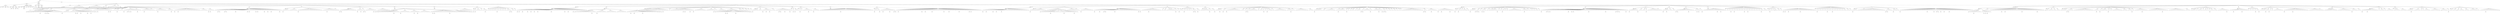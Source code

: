 digraph Tree {
	"t0" [label = "TEI"];
	"t1" [label = "teiHeader"];
	"t2" [label = "fileDesc"];
	"t3" [label = "titleStmt"];
	"t4" [label = "title"];
	"t5" [label = "author"];
	"t6" [label = "principal"];
	"t7" [label = "editor"];
	"t8" [label = "editionStmt"];
	"t9" [label = "edition"];
	"t10" [label = "respStmt"];
	"t11" [label = "name"];
	"t12" [label = "resp"];
	"t13" [label = "respStmt"];
	"t14" [label = "name"];
	"t15" [label = "resp"];
	"t16" [label = "publicationStmt"];
	"t17" [label = "publisher"];
	"t18" [label = "date"];
	"t19" [label = "availability"];
	"t20" [label = "licence"];
	"t21" [label = "idno"];
	"t22" [label = "idno"];
	"t23" [label = "idno"];
	"t24" [label = "idno"];
	"t25" [label = "idno"];
	"t26" [label = "sourceDesc"];
	"t27" [label = "profileDesc"];
	"t28" [label = "creation"];
	"t29" [label = "date"];
	"t30" [label = "langUsage"];
	"t31" [label = "language"];
	"t32" [label = "textClass"];
	"t33" [label = "keywords"];
	"t34" [label = "term"];
	"t35" [label = "text"];
	"t36" [label = "body"];
	"t37" [label = "head"];
	"t38" [label = "lb"];
	"t39" [label = "div"];
	"t40" [label = "head"];
	"t41" [label = "lb"];
	"t42" [label = "lb"];
	"t43" [label = "p"];
	"t44" [label = "p"];
	"t45" [label = "p"];
	"t46" [label = "p"];
	"t47" [label = "p"];
	"t48" [label = "p"];
	"t49" [label = "div"];
	"t50" [label = "head"];
	"t51" [label = "p"];
	"t52" [label = "p"];
	"t53" [label = "p"];
	"t54" [label = "p"];
	"t55" [label = "p"];
	"t56" [label = "p"];
	"t57" [label = "p"];
	"t58" [label = "div"];
	"t59" [label = "head"];
	"t60" [label = "lb"];
	"t61" [label = "p"];
	"t62" [label = "p"];
	"t63" [label = "div"];
	"t64" [label = "head"];
	"t65" [label = "p"];
	"t66" [label = "p"];
	"t67" [label = "hi"];
	"t68" [label = "p"];
	"t69" [label = "p"];
	"t70" [label = "p"];
	"t71" [label = "p"];
	"t72" [label = "div"];
	"t73" [label = "head"];
	"t74" [label = "div"];
	"t75" [label = "head"];
	"t76" [label = "pb"];
	"t77" [label = "div"];
	"t78" [label = "head"];
	"t79" [label = "sp"];
	"t80" [label = "l"];
	"t81" [label = "ref"];
	"t82" [label = "l"];
	"t83" [label = "l"];
	"t84" [label = "ref"];
	"t85" [label = "l"];
	"t86" [label = "l"];
	"t87" [label = "pb"];
	"t88" [label = "l"];
	"t89" [label = "ref"];
	"t90" [label = "sp"];
	"t91" [label = "l"];
	"t92" [label = "sp"];
	"t93" [label = "l"];
	"t94" [label = "l"];
	"t95" [label = "sp"];
	"t96" [label = "l"];
	"t97" [label = "l"];
	"t98" [label = "l"];
	"t99" [label = "ref"];
	"t100" [label = "sp"];
	"t101" [label = "lg"];
	"t102" [label = "l"];
	"t103" [label = "l"];
	"t104" [label = "l"];
	"t105" [label = "l"];
	"t106" [label = "ref"];
	"t107" [label = "l"];
	"t108" [label = "l"];
	"t109" [label = "l"];
	"t110" [label = "ref"];
	"t111" [label = "l"];
	"t112" [label = "ref"];
	"t113" [label = "pb"];
	"t114" [label = "l"];
	"t115" [label = "l"];
	"t116" [label = "l"];
	"t117" [label = "l"];
	"t118" [label = "l"];
	"t119" [label = "l"];
	"t120" [label = "l"];
	"t121" [label = "l"];
	"t122" [label = "l"];
	"t123" [label = "ref"];
	"t124" [label = "p"];
	"t125" [label = "lg"];
	"t126" [label = "l"];
	"t127" [label = "l"];
	"t128" [label = "l"];
	"t129" [label = "l"];
	"t130" [label = "lg"];
	"t131" [label = "l"];
	"t132" [label = "l"];
	"t133" [label = "l"];
	"t134" [label = "l"];
	"t135" [label = "ref"];
	"t136" [label = "lg"];
	"t137" [label = "l"];
	"t138" [label = "pb"];
	"t139" [label = "l"];
	"t140" [label = "l"];
	"t141" [label = "ref"];
	"t142" [label = "lg"];
	"t143" [label = "l"];
	"t144" [label = "l"];
	"t145" [label = "l"];
	"t146" [label = "lg"];
	"t147" [label = "l"];
	"t148" [label = "ref"];
	"t149" [label = "l"];
	"t150" [label = "l"];
	"t151" [label = "ref"];
	"t152" [label = "l"];
	"t153" [label = "sp"];
	"t154" [label = "l"];
	"t155" [label = "l"];
	"t156" [label = "ref"];
	"t157" [label = "l"];
	"t158" [label = "l"];
	"t159" [label = "l"];
	"t160" [label = "l"];
	"t161" [label = "l"];
	"t162" [label = "l"];
	"t163" [label = "sp"];
	"t164" [label = "l"];
	"t165" [label = "pb"];
	"t166" [label = "sp"];
	"t167" [label = "l"];
	"t168" [label = "l"];
	"t169" [label = "ref"];
	"t170" [label = "l"];
	"t171" [label = "l"];
	"t172" [label = "l"];
	"t173" [label = "l"];
	"t174" [label = "l"];
	"t175" [label = "l"];
	"t176" [label = "l"];
	"t177" [label = "ref"];
	"t178" [label = "l"];
	"t179" [label = "ref"];
	"t180" [label = "l"];
	"t181" [label = "sp"];
	"t182" [label = "l"];
	"t183" [label = "sp"];
	"t184" [label = "l"];
	"t185" [label = "l"];
	"t186" [label = "pb"];
	"t187" [label = "l"];
	"t188" [label = "sp"];
	"t189" [label = "l"];
	"t190" [label = "l"];
	"t191" [label = "sp"];
	"t192" [label = "l"];
	"t193" [label = "ref"];
	"t194" [label = "l"];
	"t195" [label = "l"];
	"t196" [label = "l"];
	"t197" [label = "ref"];
	"t198" [label = "ref"];
	"t199" [label = "l"];
	"t200" [label = "ref"];
	"t201" [label = "l"];
	"t202" [label = "l"];
	"t203" [label = "l"];
	"t204" [label = "l"];
	"t205" [label = "ref"];
	"t206" [label = "l"];
	"t207" [label = "sp"];
	"t208" [label = "l"];
	"t209" [label = "sp"];
	"t210" [label = "l"];
	"t211" [label = "l"];
	"t212" [label = "pb"];
	"t213" [label = "l"];
	"t214" [label = "l"];
	"t215" [label = "l"];
	"t216" [label = "l"];
	"t217" [label = "l"];
	"t218" [label = "sp"];
	"t219" [label = "l"];
	"t220" [label = "sp"];
	"t221" [label = "l"];
	"t222" [label = "l"];
	"t223" [label = "ref"];
	"t224" [label = "l"];
	"t225" [label = "l"];
	"t226" [label = "l"];
	"t227" [label = "l"];
	"t228" [label = "l"];
	"t229" [label = "sp"];
	"t230" [label = "l"];
	"t231" [label = "l"];
	"t232" [label = "l"];
	"t233" [label = "ref"];
	"t234" [label = "l"];
	"t235" [label = "sp"];
	"t236" [label = "l"];
	"t237" [label = "pb"];
	"t238" [label = "l"];
	"t239" [label = "l"];
	"t240" [label = "ref"];
	"t241" [label = "l"];
	"t242" [label = "l"];
	"t243" [label = "l"];
	"t244" [label = "l"];
	"t245" [label = "l"];
	"t246" [label = "l"];
	"t247" [label = "l"];
	"t248" [label = "l"];
	"t249" [label = "l"];
	"t250" [label = "l"];
	"t251" [label = "l"];
	"t252" [label = "l"];
	"t253" [label = "l"];
	"t254" [label = "sp"];
	"t255" [label = "l"];
	"t256" [label = "l"];
	"t257" [label = "l"];
	"t258" [label = "l"];
	"t259" [label = "sp"];
	"t260" [label = "l"];
	"t261" [label = "pb"];
	"t262" [label = "l"];
	"t263" [label = "ref"];
	"t264" [label = "l"];
	"t265" [label = "l"];
	"t266" [label = "div"];
	"t267" [label = "head"];
	"t268" [label = "sp"];
	"t269" [label = "l"];
	"t270" [label = "l"];
	"t271" [label = "l"];
	"t272" [label = "ref"];
	"t273" [label = "ref"];
	"t274" [label = "l"];
	"t275" [label = "l"];
	"t276" [label = "l"];
	"t277" [label = "l"];
	"t278" [label = "ref"];
	"t279" [label = "pb"];
	"t280" [label = "l"];
	"t281" [label = "l"];
	"t282" [label = "l"];
	"t283" [label = "l"];
	"t284" [label = "l"];
	"t285" [label = "l"];
	"t286" [label = "ref"];
	"t287" [label = "l"];
	"t288" [label = "l"];
	"t289" [label = "l"];
	"t290" [label = "l"];
	"t291" [label = "l"];
	"t292" [label = "l"];
	"t293" [label = "l"];
	"t294" [label = "ref"];
	"t295" [label = "l"];
	"t296" [label = "ref"];
	"t297" [label = "l"];
	"t298" [label = "l"];
	"t299" [label = "l"];
	"t300" [label = "l"];
	"t301" [label = "pb"];
	"t302" [label = "l"];
	"t303" [label = "ref"];
	"t304" [label = "l"];
	"t305" [label = "l"];
	"t306" [label = "l"];
	"t307" [label = "l"];
	"t308" [label = "ref"];
	"t309" [label = "l"];
	"t310" [label = "l"];
	"t311" [label = "ref"];
	"t312" [label = "l"];
	"t313" [label = "l"];
	"t314" [label = "ref"];
	"t315" [label = "l"];
	"t316" [label = "l"];
	"t317" [label = "l"];
	"t318" [label = "l"];
	"t319" [label = "l"];
	"t320" [label = "ref"];
	"t321" [label = "l"];
	"t322" [label = "div"];
	"t323" [label = "head"];
	"t324" [label = "sp"];
	"t325" [label = "l"];
	"t326" [label = "pb"];
	"t327" [label = "l"];
	"t328" [label = "l"];
	"t329" [label = "l"];
	"t330" [label = "sp"];
	"t331" [label = "l"];
	"t332" [label = "l"];
	"t333" [label = "l"];
	"t334" [label = "l"];
	"t335" [label = "l"];
	"t336" [label = "sp"];
	"t337" [label = "l"];
	"t338" [label = "pb"];
	"t339" [label = "l"];
	"t340" [label = "l"];
	"t341" [label = "l"];
	"t342" [label = "l"];
	"t343" [label = "l"];
	"t344" [label = "l"];
	"t345" [label = "l"];
	"t346" [label = "l"];
	"t347" [label = "l"];
	"t348" [label = "l"];
	"t349" [label = "l"];
	"t350" [label = "l"];
	"t351" [label = "l"];
	"t352" [label = "l"];
	"t353" [label = "sp"];
	"t354" [label = "l"];
	"t355" [label = "l"];
	"t356" [label = "l"];
	"t357" [label = "pb"];
	"t358" [label = "l"];
	"t359" [label = "l"];
	"t360" [label = "l"];
	"t361" [label = "l"];
	"t362" [label = "l"];
	"t363" [label = "l"];
	"t364" [label = "sp"];
	"t365" [label = "l"];
	"t366" [label = "div"];
	"t367" [label = "head"];
	"t368" [label = "sp"];
	"t369" [label = "l"];
	"t370" [label = "ref"];
	"t371" [label = "pb"];
	"t372" [label = "l"];
	"t373" [label = "l"];
	"t374" [label = "l"];
	"t375" [label = "l"];
	"t376" [label = "l"];
	"t377" [label = "l"];
	"t378" [label = "l"];
	"t379" [label = "l"];
	"t380" [label = "l"];
	"t381" [label = "sp"];
	"t382" [label = "l"];
	"t383" [label = "ref"];
	"t384" [label = "l"];
	"t385" [label = "l"];
	"t386" [label = "ref"];
	"t387" [label = "l"];
	"t388" [label = "sp"];
	"t389" [label = "l"];
	"t390" [label = "ref"];
	"t391" [label = "pb"];
	"t392" [label = "sp"];
	"t393" [label = "l"];
	"t394" [label = "l"];
	"t395" [label = "l"];
	"t396" [label = "l"];
	"t397" [label = "l"];
	"t398" [label = "l"];
	"t399" [label = "ref"];
	"t400" [label = "l"];
	"t401" [label = "sp"];
	"t402" [label = "l"];
	"t403" [label = "l"];
	"t404" [label = "ref"];
	"t405" [label = "l"];
	"t406" [label = "l"];
	"t407" [label = "l"];
	"t408" [label = "ref"];
	"t409" [label = "l"];
	"t410" [label = "l"];
	"t411" [label = "ref"];
	"t412" [label = "l"];
	"t413" [label = "div"];
	"t414" [label = "head"];
	"t415" [label = "sp"];
	"t416" [label = "p"];
	"t417" [label = "pb"];
	"t418" [label = "lg"];
	"t419" [label = "l"];
	"t420" [label = "l"];
	"t421" [label = "l"];
	"t422" [label = "l"];
	"t423" [label = "l"];
	"t424" [label = "l"];
	"t425" [label = "lg"];
	"t426" [label = "l"];
	"t427" [label = "l"];
	"t428" [label = "l"];
	"t429" [label = "ref"];
	"t430" [label = "l"];
	"t431" [label = "l"];
	"t432" [label = "l"];
	"t433" [label = "lg"];
	"t434" [label = "l"];
	"t435" [label = "pb"];
	"t436" [label = "l"];
	"t437" [label = "l"];
	"t438" [label = "l"];
	"t439" [label = "l"];
	"t440" [label = "l"];
	"t441" [label = "lg"];
	"t442" [label = "l"];
	"t443" [label = "l"];
	"t444" [label = "l"];
	"t445" [label = "ref"];
	"t446" [label = "l"];
	"t447" [label = "l"];
	"t448" [label = "ref"];
	"t449" [label = "l"];
	"t450" [label = "lg"];
	"t451" [label = "l"];
	"t452" [label = "l"];
	"t453" [label = "l"];
	"t454" [label = "l"];
	"t455" [label = "l"];
	"t456" [label = "l"];
	"t457" [label = "lg"];
	"t458" [label = "l"];
	"t459" [label = "l"];
	"t460" [label = "ref"];
	"t461" [label = "l"];
	"t462" [label = "pb"];
	"t463" [label = "l"];
	"t464" [label = "l"];
	"t465" [label = "l"];
	"t466" [label = "l"];
	"t467" [label = "l"];
	"t468" [label = "l"];
	"t469" [label = "l"];
	"t470" [label = "l"];
	"t471" [label = "l"];
	"t472" [label = "ref"];
	"t473" [label = "l"];
	"t474" [label = "l"];
	"t475" [label = "l"];
	"t476" [label = "l"];
	"t477" [label = "l"];
	"t478" [label = "lg"];
	"t479" [label = "l"];
	"t480" [label = "l"];
	"t481" [label = "l"];
	"t482" [label = "l"];
	"t483" [label = "l"];
	"t484" [label = "l"];
	"t485" [label = "l"];
	"t486" [label = "div"];
	"t487" [label = "head"];
	"t488" [label = "sp"];
	"t489" [label = "l"];
	"t490" [label = "pb"];
	"t491" [label = "l"];
	"t492" [label = "l"];
	"t493" [label = "ref"];
	"t494" [label = "l"];
	"t495" [label = "l"];
	"t496" [label = "l"];
	"t497" [label = "l"];
	"t498" [label = "l"];
	"t499" [label = "div"];
	"t500" [label = "head"];
	"t501" [label = "sp"];
	"t502" [label = "l"];
	"t503" [label = "pb"];
	"t504" [label = "l"];
	"t505" [label = "ref"];
	"t506" [label = "sp"];
	"t507" [label = "l"];
	"t508" [label = "l"];
	"t509" [label = "l"];
	"t510" [label = "sp"];
	"t511" [label = "l"];
	"t512" [label = "sp"];
	"t513" [label = "l"];
	"t514" [label = "l"];
	"t515" [label = "pb"];
	"t516" [label = "l"];
	"t517" [label = "div"];
	"t518" [label = "head"];
	"t519" [label = "sp"];
	"t520" [label = "l"];
	"t521" [label = "sp"];
	"t522" [label = "l"];
	"t523" [label = "sp"];
	"t524" [label = "l"];
	"t525" [label = "sp"];
	"t526" [label = "l"];
	"t527" [label = "l"];
	"t528" [label = "sp"];
	"t529" [label = "l"];
	"t530" [label = "pb"];
	"t531" [label = "sp"];
	"t532" [label = "l"];
	"t533" [label = "sp"];
	"t534" [label = "l"];
	"t535" [label = "sp"];
	"t536" [label = "l"];
	"t537" [label = "sp"];
	"t538" [label = "l"];
	"t539" [label = "sp"];
	"t540" [label = "l"];
	"t541" [label = "sp"];
	"t542" [label = "l"];
	"t543" [label = "l"];
	"t544" [label = "l"];
	"t545" [label = "ref"];
	"t546" [label = "pb"];
	"t547" [label = "sp"];
	"t548" [label = "l"];
	"t549" [label = "l"];
	"t550" [label = "sp"];
	"t551" [label = "l"];
	"t552" [label = "div"];
	"t553" [label = "head"];
	"t554" [label = "div"];
	"t555" [label = "head"];
	"t556" [label = "sp"];
	"t557" [label = "l"];
	"t558" [label = "pb"];
	"t559" [label = "l"];
	"t560" [label = "ref"];
	"t561" [label = "l"];
	"t562" [label = "l"];
	"t563" [label = "ref"];
	"t564" [label = "l"];
	"t565" [label = "l"];
	"t566" [label = "l"];
	"t567" [label = "ref"];
	"t568" [label = "l"];
	"t569" [label = "l"];
	"t570" [label = "pb"];
	"t571" [label = "l"];
	"t572" [label = "l"];
	"t573" [label = "ref"];
	"t574" [label = "l"];
	"t575" [label = "l"];
	"t576" [label = "ref"];
	"t577" [label = "l"];
	"t578" [label = "l"];
	"t579" [label = "l"];
	"t580" [label = "l"];
	"t581" [label = "l"];
	"t582" [label = "l"];
	"t583" [label = "l"];
	"t584" [label = "l"];
	"t585" [label = "ref"];
	"t586" [label = "l"];
	"t587" [label = "l"];
	"t588" [label = "l"];
	"t589" [label = "l"];
	"t590" [label = "l"];
	"t591" [label = "l"];
	"t592" [label = "l"];
	"t593" [label = "l"];
	"t594" [label = "ref"];
	"t595" [label = "l"];
	"t596" [label = "l"];
	"t597" [label = "pb"];
	"t598" [label = "l"];
	"t599" [label = "l"];
	"t600" [label = "l"];
	"t601" [label = "ref"];
	"t602" [label = "l"];
	"t603" [label = "l"];
	"t604" [label = "l"];
	"t605" [label = "ref"];
	"t606" [label = "l"];
	"t607" [label = "l"];
	"t608" [label = "l"];
	"t609" [label = "l"];
	"t610" [label = "l"];
	"t611" [label = "div"];
	"t612" [label = "head"];
	"t613" [label = "sp"];
	"t614" [label = "p"];
	"t615" [label = "lg"];
	"t616" [label = "l"];
	"t617" [label = "l"];
	"t618" [label = "l"];
	"t619" [label = "l"];
	"t620" [label = "l"];
	"t621" [label = "l"];
	"t622" [label = "lg"];
	"t623" [label = "l"];
	"t624" [label = "l"];
	"t625" [label = "l"];
	"t626" [label = "l"];
	"t627" [label = "ref"];
	"t628" [label = "l"];
	"t629" [label = "l"];
	"t630" [label = "lg"];
	"t631" [label = "l"];
	"t632" [label = "pb"];
	"t633" [label = "l"];
	"t634" [label = "l"];
	"t635" [label = "l"];
	"t636" [label = "l"];
	"t637" [label = "l"];
	"t638" [label = "lg"];
	"t639" [label = "l"];
	"t640" [label = "l"];
	"t641" [label = "l"];
	"t642" [label = "l"];
	"t643" [label = "l"];
	"t644" [label = "l"];
	"t645" [label = "lg"];
	"t646" [label = "l"];
	"t647" [label = "l"];
	"t648" [label = "l"];
	"t649" [label = "l"];
	"t650" [label = "l"];
	"t651" [label = "l"];
	"t652" [label = "lg"];
	"t653" [label = "l"];
	"t654" [label = "l"];
	"t655" [label = "l"];
	"t656" [label = "pb"];
	"t657" [label = "l"];
	"t658" [label = "l"];
	"t659" [label = "ref"];
	"t660" [label = "l"];
	"t661" [label = "l"];
	"t662" [label = "l"];
	"t663" [label = "l"];
	"t664" [label = "l"];
	"t665" [label = "hi"];
	"t666" [label = "l"];
	"t667" [label = "l"];
	"t668" [label = "l"];
	"t669" [label = "l"];
	"t670" [label = "l"];
	"t671" [label = "l"];
	"t672" [label = "l"];
	"t673" [label = "l"];
	"t674" [label = "div"];
	"t675" [label = "head"];
	"t676" [label = "pb"];
	"t677" [label = "sp"];
	"t678" [label = "l"];
	"t679" [label = "l"];
	"t680" [label = "sp"];
	"t681" [label = "l"];
	"t682" [label = "l"];
	"t683" [label = "sp"];
	"t684" [label = "l"];
	"t685" [label = "ref"];
	"t686" [label = "ref"];
	"t687" [label = "l"];
	"t688" [label = "l"];
	"t689" [label = "l"];
	"t690" [label = "l"];
	"t691" [label = "l"];
	"t692" [label = "l"];
	"t693" [label = "l"];
	"t694" [label = "pb"];
	"t695" [label = "l"];
	"t696" [label = "l"];
	"t697" [label = "l"];
	"t698" [label = "ref"];
	"t699" [label = "l"];
	"t700" [label = "l"];
	"t701" [label = "l"];
	"t702" [label = "sp"];
	"t703" [label = "l"];
	"t704" [label = "sp"];
	"t705" [label = "l"];
	"t706" [label = "sp"];
	"t707" [label = "l"];
	"t708" [label = "l"];
	"t709" [label = "l"];
	"t710" [label = "l"];
	"t711" [label = "l"];
	"t712" [label = "l"];
	"t713" [label = "l"];
	"t714" [label = "ref"];
	"t715" [label = "l"];
	"t716" [label = "pb"];
	"t717" [label = "l"];
	"t718" [label = "l"];
	"t719" [label = "l"];
	"t720" [label = "ref"];
	"t721" [label = "l"];
	"t722" [label = "l"];
	"t723" [label = "ref"];
	"t724" [label = "sp"];
	"t725" [label = "l"];
	"t726" [label = "l"];
	"t727" [label = "l"];
	"t728" [label = "l"];
	"t729" [label = "l"];
	"t730" [label = "l"];
	"t731" [label = "l"];
	"t732" [label = "sp"];
	"t733" [label = "l"];
	"t734" [label = "l"];
	"t735" [label = "l"];
	"t736" [label = "l"];
	"t737" [label = "l"];
	"t738" [label = "l"];
	"t739" [label = "pb"];
	"t740" [label = "sp"];
	"t741" [label = "l"];
	"t742" [label = "sp"];
	"t743" [label = "l"];
	"t744" [label = "l"];
	"t745" [label = "l"];
	"t746" [label = "l"];
	"t747" [label = "l"];
	"t748" [label = "sp"];
	"t749" [label = "l"];
	"t750" [label = "l"];
	"t751" [label = "ref"];
	"t752" [label = "p"];
	"t753" [label = "lg"];
	"t754" [label = "l"];
	"t755" [label = "l"];
	"t756" [label = "l"];
	"t757" [label = "l"];
	"t758" [label = "l"];
	"t759" [label = "l"];
	"t760" [label = "ref"];
	"t761" [label = "l"];
	"t762" [label = "pb"];
	"t763" [label = "l"];
	"t764" [label = "l"];
	"t765" [label = "l"];
	"t766" [label = "l"];
	"t767" [label = "l"];
	"t768" [label = "ref"];
	"t769" [label = "lg"];
	"t770" [label = "l"];
	"t771" [label = "l"];
	"t772" [label = "l"];
	"t773" [label = "l"];
	"t774" [label = "l"];
	"t775" [label = "l"];
	"t776" [label = "l"];
	"t777" [label = "l"];
	"t778" [label = "ref"];
	"t779" [label = "l"];
	"t780" [label = "sp"];
	"t781" [label = "l"];
	"t782" [label = "l"];
	"t783" [label = "l"];
	"t784" [label = "sp"];
	"t785" [label = "l"];
	"t786" [label = "pb"];
	"t787" [label = "sp"];
	"t788" [label = "l"];
	"t789" [label = "l"];
	"t790" [label = "sp"];
	"t791" [label = "l"];
	"t792" [label = "sp"];
	"t793" [label = "l"];
	"t794" [label = "div"];
	"t795" [label = "head"];
	"t796" [label = "sp"];
	"t797" [label = "l"];
	"t798" [label = "pb"];
	"t799" [label = "l"];
	"t800" [label = "l"];
	"t801" [label = "l"];
	"t802" [label = "sp"];
	"t803" [label = "l"];
	"t804" [label = "l"];
	"t805" [label = "sp"];
	"t806" [label = "l"];
	"t807" [label = "ref"];
	"t808" [label = "l"];
	"t809" [label = "l"];
	"t810" [label = "pb"];
	"t811" [label = "l"];
	"t812" [label = "l"];
	"t813" [label = "ref"];
	"t814" [label = "l"];
	"t815" [label = "sp"];
	"t816" [label = "l"];
	"t817" [label = "l"];
	"t818" [label = "sp"];
	"t819" [label = "l"];
	"t820" [label = "l"];
	"t821" [label = "l"];
	"t822" [label = "ref"];
	"t823" [label = "ref"];
	"t824" [label = "l"];
	"t825" [label = "l"];
	"t826" [label = "l"];
	"t827" [label = "ref"];
	"t828" [label = "l"];
	"t829" [label = "l"];
	"t830" [label = "l"];
	"t831" [label = "ref"];
	"t832" [label = "l"];
	"t833" [label = "div"];
	"t834" [label = "head"];
	"t835" [label = "sp"];
	"t836" [label = "l"];
	"t837" [label = "pb"];
	"t838" [label = "sp"];
	"t839" [label = "l"];
	"t840" [label = "ref"];
	"t841" [label = "l"];
	"t842" [label = "l"];
	"t843" [label = "div"];
	"t844" [label = "head"];
	"t845" [label = "sp"];
	"t846" [label = "l"];
	"t847" [label = "pb"];
	"t848" [label = "sp"];
	"t849" [label = "l"];
	"t850" [label = "sp"];
	"t851" [label = "l"];
	"t852" [label = "l"];
	"t853" [label = "l"];
	"t854" [label = "l"];
	"t855" [label = "ref"];
	"t856" [label = "l"];
	"t857" [label = "l"];
	"t858" [label = "sp"];
	"t859" [label = "l"];
	"t860" [label = "pb"];
	"t861" [label = "l"];
	"t862" [label = "l"];
	"t863" [label = "l"];
	"t864" [label = "div"];
	"t865" [label = "head"];
	"t866" [label = "sp"];
	"t867" [label = "l"];
	"t868" [label = "l"];
	"t869" [label = "l"];
	"t870" [label = "l"];
	"t871" [label = "l"];
	"t872" [label = "l"];
	"t873" [label = "l"];
	"t874" [label = "l"];
	"t875" [label = "l"];
	"t876" [label = "l"];
	"t877" [label = "l"];
	"t878" [label = "l"];
	"t879" [label = "l"];
	"t880" [label = "pb"];
	"t881" [label = "l"];
	"t882" [label = "l"];
	"t883" [label = "l"];
	"t884" [label = "l"];
	"t885" [label = "l"];
	"t886" [label = "l"];
	"t887" [label = "l"];
	"t888" [label = "l"];
	"t889" [label = "l"];
	"t890" [label = "l"];
	"t891" [label = "l"];
	"t892" [label = "l"];
	"t893" [label = "l"];
	"t894" [label = "l"];
	"t895" [label = "l"];
	"t896" [label = "l"];
	"t897" [label = "l"];
	"t898" [label = "l"];
	"t899" [label = "l"];
	"t900" [label = "div"];
	"t901" [label = "head"];
	"t902" [label = "sp"];
	"t903" [label = "l"];
	"t904" [label = "pb"];
	"t905" [label = "l"];
	"t906" [label = "sp"];
	"t907" [label = "l"];
	"t908" [label = "l"];
	"t909" [label = "ref"];
	"t910" [label = "sp"];
	"t911" [label = "l"];
	"t912" [label = "l"];
	"t913" [label = "ref"];
	"t914" [label = "l"];
	"t915" [label = "l"];
	"t916" [label = "l"];
	"t917" [label = "l"];
	"t918" [label = "pb"];
	"t919" [label = "l"];
	"t920" [label = "l"];
	"t921" [label = "l"];
	"t922" [label = "ref"];
	"t923" [label = "ref"];
	"t924" [label = "sp"];
	"t925" [label = "l"];
	"t926" [label = "l"];
	"t927" [label = "ref"];
	"t928" [label = "l"];
	"t929" [label = "l"];
	"t930" [label = "l"];
	"t931" [label = "p"];
	"t932" [label = "l"];
	"t933" [label = "l"];
	"t934" [label = "l"];
	"t935" [label = "l"];
	"t936" [label = "l"];
	"t937" [label = "l"];
	"t938" [label = "l"];
	"t939" [label = "l"];
	"t940" [label = "l"];
	"t941" [label = "l"];
	"t942" [label = "ref"];
	"t943" [label = "l"];
	"t944" [label = "l"];
	"t945" [label = "pb"];
	"t946" [label = "l"];
	"t947" [label = "l"];
	"t948" [label = "l"];
	"t949" [label = "l"];
	"t950" [label = "ref"];
	"t951" [label = "p"];
	"t952" [label = "l"];
	"t953" [label = "l"];
	"t954" [label = "l"];
	"t955" [label = "l"];
	"t956" [label = "l"];
	"t957" [label = "l"];
	"t958" [label = "ref"];
	"t959" [label = "l"];
	"t960" [label = "l"];
	"t961" [label = "l"];
	"t962" [label = "ref"];
	"t963" [label = "l"];
	"t964" [label = "l"];
	"t965" [label = "l"];
	"t966" [label = "p"];
	"t967" [label = "l"];
	"t968" [label = "l"];
	"t969" [label = "pb"];
	"t970" [label = "l"];
	"t971" [label = "l"];
	"t972" [label = "l"];
	"t973" [label = "l"];
	"t974" [label = "l"];
	"t975" [label = "l"];
	"t976" [label = "ref"];
	"t977" [label = "l"];
	"t978" [label = "ref"];
	"t979" [label = "l"];
	"t980" [label = "l"];
	"t981" [label = "l"];
	"t982" [label = "l"];
	"t983" [label = "l"];
	"t984" [label = "l"];
	"t985" [label = "div"];
	"t986" [label = "head"];
	"t987" [label = "div"];
	"t988" [label = "head"];
	"t989" [label = "sp"];
	"t990" [label = "l"];
	"t991" [label = "pb"];
	"t992" [label = "l"];
	"t993" [label = "l"];
	"t994" [label = "ref"];
	"t995" [label = "l"];
	"t996" [label = "l"];
	"t997" [label = "l"];
	"t998" [label = "l"];
	"t999" [label = "ref"];
	"t1000" [label = "l"];
	"t1001" [label = "l"];
	"t1002" [label = "pb"];
	"t1003" [label = "l"];
	"t1004" [label = "l"];
	"t1005" [label = "l"];
	"t1006" [label = "ref"];
	"t1007" [label = "l"];
	"t1008" [label = "l"];
	"t1009" [label = "l"];
	"t1010" [label = "l"];
	"t1011" [label = "l"];
	"t1012" [label = "l"];
	"t1013" [label = "l"];
	"t1014" [label = "l"];
	"t1015" [label = "l"];
	"t1016" [label = "l"];
	"t1017" [label = "l"];
	"t1018" [label = "l"];
	"t1019" [label = "l"];
	"t1020" [label = "l"];
	"t1021" [label = "l"];
	"t1022" [label = "l"];
	"t1023" [label = "div"];
	"t1024" [label = "head"];
	"t1025" [label = "sp"];
	"t1026" [label = "l"];
	"t1027" [label = "pb"];
	"t1028" [label = "l"];
	"t1029" [label = "sp"];
	"t1030" [label = "l"];
	"t1031" [label = "l"];
	"t1032" [label = "l"];
	"t1033" [label = "l"];
	"t1034" [label = "l"];
	"t1035" [label = "l"];
	"t1036" [label = "l"];
	"t1037" [label = "l"];
	"t1038" [label = "sp"];
	"t1039" [label = "l"];
	"t1040" [label = "pb"];
	"t1041" [label = "l"];
	"t1042" [label = "p"];
	"t1043" [label = "l"];
	"t1044" [label = "lg"];
	"t1045" [label = "l"];
	"t1046" [label = "l"];
	"t1047" [label = "l"];
	"t1048" [label = "lg"];
	"t1049" [label = "l"];
	"t1050" [label = "l"];
	"t1051" [label = "l"];
	"t1052" [label = "ref"];
	"t1053" [label = "l"];
	"t1054" [label = "l"];
	"t1055" [label = "ref"];
	"t1056" [label = "lg"];
	"t1057" [label = "l"];
	"t1058" [label = "l"];
	"t1059" [label = "l"];
	"t1060" [label = "lg"];
	"t1061" [label = "l"];
	"t1062" [label = "l"];
	"t1063" [label = "l"];
	"t1064" [label = "pb"];
	"t1065" [label = "l"];
	"t1066" [label = "l"];
	"t1067" [label = "lg"];
	"t1068" [label = "l"];
	"t1069" [label = "l"];
	"t1070" [label = "l"];
	"t1071" [label = "lg"];
	"t1072" [label = "l"];
	"t1073" [label = "l"];
	"t1074" [label = "ref"];
	"t1075" [label = "l"];
	"t1076" [label = "l"];
	"t1077" [label = "sp"];
	"t1078" [label = "l"];
	"t1079" [label = "l"];
	"t1080" [label = "l"];
	"t1081" [label = "l"];
	"t1082" [label = "l"];
	"t1083" [label = "l"];
	"t1084" [label = "l"];
	"t1085" [label = "sp"];
	"t1086" [label = "l"];
	"t1087" [label = "sp"];
	"t1088" [label = "l"];
	"t1089" [label = "pb"];
	"t1090" [label = "l"];
	"t1091" [label = "l"];
	"t1092" [label = "l"];
	"t1093" [label = "l"];
	"t1094" [label = "l"];
	"t1095" [label = "l"];
	"t1096" [label = "l"];
	"t1097" [label = "div"];
	"t1098" [label = "head"];
	"t1099" [label = "sp"];
	"t1100" [label = "l"];
	"t1101" [label = "pb"];
	"t1102" [label = "l"];
	"t1103" [label = "l"];
	"t1104" [label = "l"];
	"t1105" [label = "ref"];
	"t1106" [label = "l"];
	"t1107" [label = "l"];
	"t1108" [label = "l"];
	"t1109" [label = "ref"];
	"t1110" [label = "ref"];
	"t1111" [label = "l"];
	"t1112" [label = "l"];
	"t1113" [label = "l"];
	"t1114" [label = "l"];
	"t1115" [label = "l"];
	"t1116" [label = "l"];
	"t1117" [label = "pb"];
	"t1118" [label = "l"];
	"t1119" [label = "l"];
	"t1120" [label = "l"];
	"t1121" [label = "l"];
	"t1122" [label = "l"];
	"t1123" [label = "l"];
	"t1124" [label = "l"];
	"t1125" [label = "l"];
	"t1126" [label = "l"];
	"t1127" [label = "l"];
	"t1128" [label = "l"];
	"t1129" [label = "l"];
	"t1130" [label = "l"];
	"t1131" [label = "l"];
	"t1132" [label = "ref"];
	"t1133" [label = "l"];
	"t1134" [label = "ref"];
	"t1135" [label = "sp"];
	"t1136" [label = "l"];
	"t1137" [label = "l"];
	"t1138" [label = "l"];
	"t1139" [label = "l"];
	"t1140" [label = "l"];
	"t1141" [label = "pb"];
	"t1142" [label = "l"];
	"t1143" [label = "l"];
	"t1144" [label = "l"];
	"t1145" [label = "l"];
	"t1146" [label = "l"];
	"t1147" [label = "l"];
	"t1148" [label = "l"];
	"t1149" [label = "sp"];
	"t1150" [label = "l"];
	"t1151" [label = "sp"];
	"t1152" [label = "l"];
	"t1153" [label = "l"];
	"t1154" [label = "sp"];
	"t1155" [label = "l"];
	"t1156" [label = "l"];
	"t1157" [label = "l"];
	"t1158" [label = "l"];
	"t1159" [label = "l"];
	"t1160" [label = "sp"];
	"t1161" [label = "l"];
	"t1162" [label = "pb"];
	"t1163" [label = "sp"];
	"t1164" [label = "l"];
	"t1165" [label = "sp"];
	"t1166" [label = "l"];
	"t1167" [label = "ref"];
	"t1168" [label = "sp"];
	"t1169" [label = "l"];
	"t1170" [label = "l"];
	"t1171" [label = "div"];
	"t1172" [label = "head"];
	"t1173" [label = "sp"];
	"t1174" [label = "l"];
	"t1175" [label = "pb"];
	"t1176" [label = "sp"];
	"t1177" [label = "l"];
	"t1178" [label = "sp"];
	"t1179" [label = "l"];
	"t1180" [label = "sp"];
	"t1181" [label = "l"];
	"t1182" [label = "sp"];
	"t1183" [label = "l"];
	"t1184" [label = "sp"];
	"t1185" [label = "l"];
	"t1186" [label = "l"];
	"t1187" [label = "ref"];
	"t1188" [label = "pb"];
	"t1189" [label = "l"];
	"t1190" [label = "sp"];
	"t1191" [label = "l"];
	"t1192" [label = "ref"];
	"t1193" [label = "l"];
	"t1194" [label = "div"];
	"t1195" [label = "head"];
	"t1196" [label = "sp"];
	"t1197" [label = "l"];
	"t1198" [label = "sp"];
	"t1199" [label = "l"];
	"t1200" [label = "l"];
	"t1201" [label = "l"];
	"t1202" [label = "l"];
	"t1203" [label = "l"];
	"t1204" [label = "pb"];
	"t1205" [label = "sp"];
	"t1206" [label = "l"];
	"t1207" [label = "sp"];
	"t1208" [label = "l"];
	"t1209" [label = "l"];
	"t1210" [label = "ref"];
	"t1211" [label = "div"];
	"t1212" [label = "head"];
	"t1213" [label = "sp"];
	"t1214" [label = "l"];
	"t1215" [label = "l"];
	"t1216" [label = "l"];
	"t1217" [label = "ref"];
	"t1218" [label = "l"];
	"t1219" [label = "sp"];
	"t1220" [label = "l"];
	"t1221" [label = "pb"];
	"t1222" [label = "l"];
	"t1223" [label = "sp"];
	"t1224" [label = "l"];
	"t1225" [label = "ref"];
	"t1226" [label = "l"];
	"t1227" [label = "l"];
	"t1228" [label = "l"];
	"t1229" [label = "l"];
	"t1230" [label = "l"];
	"t1231" [label = "l"];
	"t1232" [label = "l"];
	"t1233" [label = "l"];
	"t1234" [label = "sp"];
	"t1235" [label = "l"];
	"t1236" [label = "l"];
	"t1237" [label = "sp"];
	"t1238" [label = "l"];
	"t1239" [label = "sp"];
	"t1240" [label = "l"];
	"t1241" [label = "ref"];
	"t1242" [label = "pb"];
	"t1243" [label = "sp"];
	"t1244" [label = "l"];
	"t1245" [label = "l"];
	"t1246" [label = "l"];
	"t1247" [label = "l"];
	"t1248" [label = "l"];
	"t1249" [label = "l"];
	"t1250" [label = "sp"];
	"t1251" [label = "l"];
	"t1252" [label = "sp"];
	"t1253" [label = "l"];
	"t1254" [label = "l"];
	"t1255" [label = "sp"];
	"t1256" [label = "l"];
	"t1257" [label = "ref"];
	"t1258" [label = "sp"];
	"t1259" [label = "l"];
	"t1260" [label = "sp"];
	"t1261" [label = "l"];
	"t1262" [label = "pb"];
	"t1263" [label = "sp"];
	"t1264" [label = "l"];
	"t1265" [label = "l"];
	"t1266" [label = "l"];
	"t1267" [label = "sp"];
	"t1268" [label = "l"];
	"t1269" [label = "sp"];
	"t1270" [label = "l"];
	"t1271" [label = "l"];
	"t1272" [label = "l"];
	"t1273" [label = "l"];
	"t1274" [label = "l"];
	"t1275" [label = "l"];
	"t1276" [label = "l"];
	"t1277" [label = "sp"];
	"t1278" [label = "l"];
	"t1279" [label = "l"];
	"t1280" [label = "l"];
	"t1281" [label = "pb"];
	"t1282" [label = "l"];
	"t1283" [label = "sp"];
	"t1284" [label = "l"];
	"t1285" [label = "sp"];
	"t1286" [label = "l"];
	"t1287" [label = "l"];
	"t1288" [label = "l"];
	"t1289" [label = "l"];
	"t1290" [label = "l"];
	"t1291" [label = "l"];
	"t1292" [label = "l"];
	"t1293" [label = "l"];
	"t1294" [label = "sp"];
	"t1295" [label = "l"];
	"t1296" [label = "l"];
	"t1297" [label = "l"];
	"t1298" [label = "div"];
	"t1299" [label = "head"];
	"t1300" [label = "sp"];
	"t1301" [label = "l"];
	"t1302" [label = "pb"];
	"t1303" [label = "sp"];
	"t1304" [label = "l"];
	"t1305" [label = "l"];
	"t1306" [label = "l"];
	"t1307" [label = "l"];
	"t1308" [label = "sp"];
	"t1309" [label = "l"];
	"t1310" [label = "l"];
	"t1311" [label = "sp"];
	"t1312" [label = "l"];
	"t1313" [label = "l"];
	"t1314" [label = "l"];
	"t1315" [label = "l"];
	"t1316" [label = "l"];
	"t1317" [label = "l"];
	"t1318" [label = "sp"];
	"t1319" [label = "l"];
	"t1320" [label = "sp"];
	"t1321" [label = "l"];
	"t1322" [label = "ref"];
	"t1323" [label = "l"];
	"t1324" [label = "l"];
	"t1325" [label = "l"];
	"t1326" [label = "l"];
	"t1327" [label = "sp"];
	"t1328" [label = "l"];
	"t1329" [label = "pb"];
	"t1330" [label = "sp"];
	"t1331" [label = "l"];
	"t1332" [label = "sp"];
	"t1333" [label = "l"];
	"t1334" [label = "sp"];
	"t1335" [label = "l"];
	"t1336" [label = "l"];
	"t1337" [label = "sp"];
	"t1338" [label = "l"];
	"t1339" [label = "sp"];
	"t1340" [label = "l"];
	"t1341" [label = "l"];
	"t1342" [label = "l"];
	"t1343" [label = "sp"];
	"t1344" [label = "l"];
	"t1345" [label = "ref"];
	"t1346" [label = "pb"];
	"t1347" [label = "sp"];
	"t1348" [label = "l"];
	"t1349" [label = "l"];
	"t1350" [label = "l"];
	"t1351" [label = "l"];
	"t1352" [label = "l"];
	"t1353" [label = "ref"];
	"t1354" [label = "sp"];
	"t1355" [label = "l"];
	"t1356" [label = "sp"];
	"t1357" [label = "l"];
	"t1358" [label = "l"];
	"t1359" [label = "l"];
	"t1360" [label = "l"];
	"t1361" [label = "ref"];
	"t1362" [label = "l"];
	"t1363" [label = "sp"];
	"t1364" [label = "l"];
	"t1365" [label = "pb"];
	"t1366" [label = "sp"];
	"t1367" [label = "l"];
	"t1368" [label = "ref"];
	"t1369" [label = "ref"];
	"t1370" [label = "l"];
	"t1371" [label = "sp"];
	"t1372" [label = "l"];
	"t1373" [label = "sp"];
	"t1374" [label = "l"];
	"t1375" [label = "l"];
	"t1376" [label = "sp"];
	"t1377" [label = "l"];
	"t1378" [label = "sp"];
	"t1379" [label = "l"];
	"t1380" [label = "l"];
	"t1381" [label = "sp"];
	"t1382" [label = "l"];
	"t1383" [label = "sp"];
	"t1384" [label = "l"];
	"t1385" [label = "sp"];
	"t1386" [label = "l"];
	"t1387" [label = "sp"];
	"t1388" [label = "l"];
	"t1389" [label = "l"];
	"t1390" [label = "l"];
	"t1391" [label = "l"];
	"t1392" [label = "l"];
	"t1393" [label = "l"];
	"t1394" [label = "l"];
	"t1395" [label = "l"];
	"t1396" [label = "l"];
	"t1397" [label = "l"];
	"t1398" [label = "l"];
	"t1399" [label = "l"];
	"t1400" [label = "l"];
	"t1401" [label = "sp"];
	"t1402" [label = "l"];
	"t1403" [label = "ref"];
	"t1404" [label = "pb"];
	"t1405" [label = "l"];
	"t1406" [label = "sp"];
	"t1407" [label = "l"];
	"t1408" [label = "l"];
	"t1409" [label = "l"];
	"t1410" [label = "ref"];
	"t1411" [label = "l"];
	"t1412" [label = "l"];
	"t1413" [label = "l"];
	"t1414" [label = "sp"];
	"t1415" [label = "l"];
	"t1416" [label = "ref"];
	"t1417" [label = "l"];
	"t1418" [label = "l"];
	"t1419" [label = "ref"];
	"t1420" [label = "l"];
	"t1421" [label = "l"];
	"t1422" [label = "l"];
	"t1423" [label = "l"];
	"t1424" [label = "l"];
	"t1425" [label = "ref"];
	"t1426" [label = "l"];
	"t1427" [label = "l"];
	"t1428" [label = "div"];
	"t1429" [label = "head"];
	"t1430" [label = "div"];
	"t1431" [label = "head"];
	"t1432" [label = "sp"];
	"t1433" [label = "l"];
	"t1434" [label = "pb"];
	"t1435" [label = "l"];
	"t1436" [label = "sp"];
	"t1437" [label = "l"];
	"t1438" [label = "pb"];
	"t1439" [label = "l"];
	"t1440" [label = "sp"];
	"t1441" [label = "l"];
	"t1442" [label = "sp"];
	"t1443" [label = "l"];
	"t1444" [label = "l"];
	"t1445" [label = "l"];
	"t1446" [label = "sp"];
	"t1447" [label = "l"];
	"t1448" [label = "div"];
	"t1449" [label = "head"];
	"t1450" [label = "sp"];
	"t1451" [label = "l"];
	"t1452" [label = "pb"];
	"t1453" [label = "l"];
	"t1454" [label = "l"];
	"t1455" [label = "l"];
	"t1456" [label = "sp"];
	"t1457" [label = "l"];
	"t1458" [label = "ref"];
	"t1459" [label = "ref"];
	"t1460" [label = "ref"];
	"t1461" [label = "l"];
	"t1462" [label = "sp"];
	"t1463" [label = "l"];
	"t1464" [label = "sp"];
	"t1465" [label = "l"];
	"t1466" [label = "ref"];
	"t1467" [label = "l"];
	"t1468" [label = "pb"];
	"t1469" [label = "l"];
	"t1470" [label = "sp"];
	"t1471" [label = "l"];
	"t1472" [label = "sp"];
	"t1473" [label = "l"];
	"t1474" [label = "sp"];
	"t1475" [label = "l"];
	"t1476" [label = "l"];
	"t1477" [label = "l"];
	"t1478" [label = "l"];
	"t1479" [label = "l"];
	"t1480" [label = "ref"];
	"t1481" [label = "sp"];
	"t1482" [label = "l"];
	"t1483" [label = "sp"];
	"t1484" [label = "l"];
	"t1485" [label = "sp"];
	"t1486" [label = "l"];
	"t1487" [label = "pb"];
	"t1488" [label = "l"];
	"t1489" [label = "sp"];
	"t1490" [label = "l"];
	"t1491" [label = "sp"];
	"t1492" [label = "l"];
	"t1493" [label = "sp"];
	"t1494" [label = "l"];
	"t1495" [label = "l"];
	"t1496" [label = "l"];
	"t1497" [label = "l"];
	"t1498" [label = "l"];
	"t1499" [label = "l"];
	"t1500" [label = "l"];
	"t1501" [label = "l"];
	"t1502" [label = "sp"];
	"t1503" [label = "l"];
	"t1504" [label = "l"];
	"t1505" [label = "pb"];
	"t1506" [label = "l"];
	"t1507" [label = "l"];
	"t1508" [label = "sp"];
	"t1509" [label = "l"];
	"t1510" [label = "sp"];
	"t1511" [label = "l"];
	"t1512" [label = "sp"];
	"t1513" [label = "l"];
	"t1514" [label = "sp"];
	"t1515" [label = "l"];
	"t1516" [label = "sp"];
	"t1517" [label = "l"];
	"t1518" [label = "l"];
	"t1519" [label = "sp"];
	"t1520" [label = "l"];
	"t1521" [label = "div"];
	"t1522" [label = "head"];
	"t1523" [label = "sp"];
	"t1524" [label = "l"];
	"t1525" [label = "pb"];
	"t1526" [label = "l"];
	"t1527" [label = "l"];
	"t1528" [label = "l"];
	"t1529" [label = "l"];
	"t1530" [label = "ref"];
	"t1531" [label = "ref"];
	"t1532" [label = "l"];
	"t1533" [label = "ref"];
	"t1534" [label = "l"];
	"t1535" [label = "l"];
	"t1536" [label = "l"];
	"t1537" [label = "l"];
	"t1538" [label = "l"];
	"t1539" [label = "l"];
	"t1540" [label = "l"];
	"t1541" [label = "l"];
	"t1542" [label = "l"];
	"t1543" [label = "l"];
	"t1544" [label = "l"];
	"t1545" [label = "pb"];
	"t1546" [label = "l"];
	"t1547" [label = "l"];
	"t1548" [label = "ref"];
	"t1549" [label = "l"];
	"t1550" [label = "ref"];
	"t1551" [label = "l"];
	"t1552" [label = "l"];
	"t1553" [label = "l"];
	"t1554" [label = "l"];
	"t1555" [label = "l"];
	"t1556" [label = "l"];
	"t1557" [label = "l"];
	"t1558" [label = "l"];
	"t1559" [label = "l"];
	"t1560" [label = "ref"];
	"t1561" [label = "l"];
	"t1562" [label = "l"];
	"t1563" [label = "l"];
	"t1564" [label = "l"];
	"t1565" [label = "l"];
	"t1566" [label = "l"];
	"t1567" [label = "l"];
	"t1568" [label = "l"];
	"t1569" [label = "l"];
	"t1570" [label = "l"];
	"t1571" [label = "pb"];
	"t1572" [label = "l"];
	"t1573" [label = "l"];
	"t1574" [label = "l"];
	"t1575" [label = "l"];
	"t1576" [label = "l"];
	"t1577" [label = "l"];
	"t1578" [label = "l"];
	"t1579" [label = "ref"];
	"t1580" [label = "ref"];
	"t1581" [label = "ref"];
	"t1582" [label = "l"];
	"t1583" [label = "l"];
	"t1584" [label = "l"];
	"t1585" [label = "l"];
	"t1586" [label = "l"];
	"t1587" [label = "ref"];
	"t1588" [label = "l"];
	"t1589" [label = "div"];
	"t1590" [label = "head"];
	"t1591" [label = "sp"];
	"t1592" [label = "l"];
	"t1593" [label = "pb"];
	"t1594" [label = "l"];
	"t1595" [label = "l"];
	"t1596" [label = "l"];
	"t1597" [label = "l"];
	"t1598" [label = "l"];
	"t1599" [label = "ref"];
	"t1600" [label = "sp"];
	"t1601" [label = "l"];
	"t1602" [label = "l"];
	"t1603" [label = "sp"];
	"t1604" [label = "l"];
	"t1605" [label = "l"];
	"t1606" [label = "sp"];
	"t1607" [label = "l"];
	"t1608" [label = "pb"];
	"t1609" [label = "sp"];
	"t1610" [label = "l"];
	"t1611" [label = "l"];
	"t1612" [label = "l"];
	"t1613" [label = "l"];
	"t1614" [label = "l"];
	"t1615" [label = "l"];
	"t1616" [label = "l"];
	"t1617" [label = "l"];
	"t1618" [label = "sp"];
	"t1619" [label = "l"];
	"t1620" [label = "div"];
	"t1621" [label = "head"];
	"t1622" [label = "sp"];
	"t1623" [label = "l"];
	"t1624" [label = "pb"];
	"t1625" [label = "l"];
	"t1626" [label = "l"];
	"t1627" [label = "ref"];
	"t1628" [label = "l"];
	"t1629" [label = "sp"];
	"t1630" [label = "l"];
	"t1631" [label = "l"];
	"t1632" [label = "sp"];
	"t1633" [label = "l"];
	"t1634" [label = "l"];
	"t1635" [label = "div"];
	"t1636" [label = "head"];
	"t1637" [label = "sp"];
	"t1638" [label = "l"];
	"t1639" [label = "ref"];
	"t1640" [label = "pb"];
	"t1641" [label = "l"];
	"t1642" [label = "l"];
	"t1643" [label = "l"];
	"t1644" [label = "l"];
	"t1645" [label = "l"];
	"t1646" [label = "l"];
	"t1647" [label = "l"];
	"t1648" [label = "ref"];
	"t1649" [label = "l"];
	"t1650" [label = "l"];
	"t1651" [label = "l"];
	"t1652" [label = "sp"];
	"t1653" [label = "l"];
	"t1654" [label = "l"];
	"t1655" [label = "pb"];
	"t1656" [label = "l"];
	"t1657" [label = "ref"];
	"t1658" [label = "l"];
	"t1659" [label = "sp"];
	"t1660" [label = "l"];
	"t1661" [label = "ref"];
	"t1662" [label = "div"];
	"t1663" [label = "head"];
	"t1664" [label = "sp"];
	"t1665" [label = "l"];
	"t1666" [label = "l"];
	"t1667" [label = "l"];
	"t1668" [label = "l"];
	"t1669" [label = "l"];
	"t1670" [label = "l"];
	"t1671" [label = "l"];
	"t1672" [label = "l"];
	"t1673" [label = "l"];
	"t1674" [label = "ref"];
	"t1675" [label = "l"];
	"t1676" [label = "l"];
	"t1677" [label = "pb"];
	"t1678" [label = "l"];
	"t1679" [label = "l"];
	"t1680" [label = "l"];
	"t1681" [label = "div"];
	"t1682" [label = "head"];
	"t1683" [label = "sp"];
	"t1684" [label = "l"];
	"t1685" [label = "sp"];
	"t1686" [label = "l"];
	"t1687" [label = "sp"];
	"t1688" [label = "l"];
	"t1689" [label = "ref"];
	"t1690" [label = "sp"];
	"t1691" [label = "l"];
	"t1692" [label = "sp"];
	"t1693" [label = "l"];
	"t1694" [label = "pb"];
	"t1695" [label = "sp"];
	"t1696" [label = "l"];
	"t1697" [label = "sp"];
	"t1698" [label = "l"];
	"t1699" [label = "sp"];
	"t1700" [label = "l"];
	"t1701" [label = "sp"];
	"t1702" [label = "l"];
	"t1703" [label = "sp"];
	"t1704" [label = "l"];
	"t1705" [label = "sp"];
	"t1706" [label = "l"];
	"t1707" [label = "ref"];
	"t1708" [label = "sp"];
	"t1709" [label = "l"];
	"t1710" [label = "sp"];
	"t1711" [label = "l"];
	"t1712" [label = "pb"];
	"t1713" [label = "sp"];
	"t1714" [label = "l"];
	"t1715" [label = "sp"];
	"t1716" [label = "l"];
	"t1717" [label = "sp"];
	"t1718" [label = "l"];
	"t1719" [label = "sp"];
	"t1720" [label = "l"];
	"t1721" [label = "sp"];
	"t1722" [label = "l"];
	"t1723" [label = "sp"];
	"t1724" [label = "l"];
	"t1725" [label = "sp"];
	"t1726" [label = "l"];
	"t1727" [label = "sp"];
	"t1728" [label = "l"];
	"t1729" [label = "pb"];
	"t1730" [label = "l"];
	"t1731" [label = "sp"];
	"t1732" [label = "l"];
	"t1733" [label = "l"];
	"t1734" [label = "div"];
	"t1735" [label = "head"];
	"t1736" [label = "sp"];
	"t1737" [label = "l"];
	"t1738" [label = "l"];
	"t1739" [label = "ref"];
	"t1740" [label = "sp"];
	"t1741" [label = "l"];
	"t1742" [label = "sp"];
	"t1743" [label = "l"];
	"t1744" [label = "sp"];
	"t1745" [label = "pb"];
	"t1746" [label = "l"];
	"t1747" [label = "sp"];
	"t1748" [label = "l"];
	"t1749" [label = "l"];
	"t1750" [label = "sp"];
	"t1751" [label = "l"];
	"t1752" [label = "sp"];
	"t1753" [label = "l"];
	"t1754" [label = "ref"];
	"t1755" [label = "l"];
	"t1756" [label = "ref"];
	"t1757" [label = "l"];
	"t1758" [label = "l"];
	"t1759" [label = "ref"];
	"t1760" [label = "l"];
	"t1761" [label = "l"];
	"t1762" [label = "l"];
	"t1763" [label = "l"];
	"t1764" [label = "l"];
	"t1765" [label = "l"];
	"t1766" [label = "l"];
	"t1767" [label = "pb"];
	"t1768" [label = "l"];
	"t1769" [label = "l"];
	"t1770" [label = "l"];
	"t1771" [label = "l"];
	"t1772" [label = "l"];
	"t1773" [label = "l"];
	"t1774" [label = "l"];
	"t1775" [label = "l"];
	"t1776" [label = "l"];
	"t1777" [label = "div"];
	"t1778" [label = "head"];
	"t1779" [label = "sp"];
	"t1780" [label = "l"];
	"t1781" [label = "pb"];
	"t1782" [label = "sp"];
	"t1783" [label = "l"];
	"t1784" [label = "sp"];
	"t1785" [label = "l"];
	"t1786" [label = "sp"];
	"t1787" [label = "l"];
	"t1788" [label = "sp"];
	"t1789" [label = "l"];
	"t1790" [label = "sp"];
	"t1791" [label = "l"];
	"t1792" [label = "sp"];
	"t1793" [label = "l"];
	"t1794" [label = "pb"];
	"t1795" [label = "sp"];
	"t1796" [label = "l"];
	"t1797" [label = "sp"];
	"t1798" [label = "l"];
	"t1799" [label = "sp"];
	"t1800" [label = "l"];
	"t1801" [label = "ref"];
	"t1802" [label = "sp"];
	"t1803" [label = "l"];
	"t1804" [label = "sp"];
	"t1805" [label = "l"];
	"t1806" [label = "sp"];
	"t1807" [label = "l"];
	"t1808" [label = "sp"];
	"t1809" [label = "l"];
	"t1810" [label = "sp"];
	"t1811" [label = "l"];
	"t1812" [label = "sp"];
	"t1813" [label = "l"];
	"t1814" [label = "sp"];
	"t1815" [label = "l"];
	"t1816" [label = "l"];
	"t1817" [label = "sp"];
	"t1818" [label = "l"];
	"t1819" [label = "l"];
	"t1820" [label = "sp"];
	"t1821" [label = "l"];
	"t1822" [label = "div"];
	"t1823" [label = "head"];
	"t1824" [label = "sp"];
	"t1825" [label = "l"];
	"t1826" [label = "pb"];
	"t1827" [label = "l"];
	"t1828" [label = "l"];
	"t1829" [label = "sp"];
	"t1830" [label = "l"];
	"t1831" [label = "sp"];
	"t1832" [label = "l"];
	"t1833" [label = "l"];
	"t1834" [label = "l"];
	"t1835" [label = "l"];
	"t1836" [label = "l"];
	"t1837" [label = "l"];
	"t1838" [label = "l"];
	"t1839" [label = "l"];
	"t1840" [label = "l"];
	"t1841" [label = "l"];
	"t1842" [label = "l"];
	"t1843" [label = "l"];
	"t1844" [label = "l"];
	"t1845" [label = "l"];
	"t1846" [label = "l"];
	"t1847" [label = "l"];
	"t1848" [label = "sp"];
	"t1849" [label = "l"];
	"t1850" [label = "ref"];
	"t1851" [label = "ref"];
	"t1852" [label = "l"];
	"t1853" [label = "l"];
	"t1854" [label = "l"];
	"t1855" [label = "sp"];
	"t1856" [label = "l"];
	"t1857" [label = "ref"];
	"t1858" [label = "l"];
	"t1859" [label = "l"];
	"t1860" [label = "sp"];
	"t1861" [label = "l"];
	"t1862" [label = "sp"];
	"t1863" [label = "l"];
	"t1864" [label = "pb"];
	"t1865" [label = "l"];
	"t1866" [label = "l"];
	"t1867" [label = "l"];
	"t1868" [label = "l"];
	"t1869" [label = "l"];
	"t1870" [label = "l"];
	"t1871" [label = "l"];
	"t1872" [label = "l"];
	"t1873" [label = "l"];
	"t1874" [label = "l"];
	"t1875" [label = "l"];
	"t1876" [label = "l"];
	"t1877" [label = "l"];
	"t1878" [label = "l"];
	"t1879" [label = "l"];
	"t1880" [label = "l"];
	"t1881" [label = "ref"];
	"t1882" [label = "l"];
	"t1883" [label = "l"];
	"t1884" [label = "l"];
	"t1885" [label = "l"];
	"t1886" [label = "ref"];
	"t1887" [label = "l"];
	"t1888" [label = "l"];
	"t1889" [label = "ref"];
	"t1890" [label = "pb"];
	"t1891" [label = "l"];
	"t1892" [label = "l"];
	"t1893" [label = "ref"];
	"t1894" [label = "l"];
	"t1895" [label = "l"];
	"t1896" [label = "ref"];
	"t1897" [label = "l"];
	"t1898" [label = "l"];
	"t1899" [label = "l"];
	"t1900" [label = "ref"];
	"t1901" [label = "l"];
	"t1902" [label = "l"];
	"t1903" [label = "l"];
	"t1904" [label = "l"];
	"t1905" [label = "l"];
	"t1906" [label = "l"];
	"t1907" [label = "l"];
	"t1908" [label = "l"];
	"t1909" [label = "l"];
	"t1910" [label = "l"];
	"t1911" [label = "l"];
	"t1912" [label = "l"];
	"t1913" [label = "l"];
	"t1914" [label = "l"];
	"t1915" [label = "div"];
	"t1916" [label = "pb"];
	"t1917" [label = "head"];
	"t1918" [label = "div"];
	"t1919" [label = "head"];
	"t1920" [label = "sp"];
	"t1921" [label = "p"];
	"t1922" [label = "ref"];
	"t1923" [label = "l"];
	"t1924" [label = "lg"];
	"t1925" [label = "l"];
	"t1926" [label = "l"];
	"t1927" [label = "l"];
	"t1928" [label = "pb"];
	"t1929" [label = "l"];
	"t1930" [label = "l"];
	"t1931" [label = "l"];
	"t1932" [label = "l"];
	"t1933" [label = "lg"];
	"t1934" [label = "l"];
	"t1935" [label = "l"];
	"t1936" [label = "ref"];
	"t1937" [label = "l"];
	"t1938" [label = "ref"];
	"t1939" [label = "l"];
	"t1940" [label = "ref"];
	"t1941" [label = "l"];
	"t1942" [label = "l"];
	"t1943" [label = "sp"];
	"t1944" [label = "l"];
	"t1945" [label = "l"];
	"t1946" [label = "l"];
	"t1947" [label = "sp"];
	"t1948" [label = "l"];
	"t1949" [label = "l"];
	"t1950" [label = "l"];
	"t1951" [label = "l"];
	"t1952" [label = "l"];
	"t1953" [label = "l"];
	"t1954" [label = "l"];
	"t1955" [label = "l"];
	"t1956" [label = "pb"];
	"t1957" [label = "l"];
	"t1958" [label = "l"];
	"t1959" [label = "ref"];
	"t1960" [label = "l"];
	"t1961" [label = "l"];
	"t1962" [label = "l"];
	"t1963" [label = "l"];
	"t1964" [label = "l"];
	"t1965" [label = "l"];
	"t1966" [label = "l"];
	"t1967" [label = "l"];
	"t1968" [label = "l"];
	"t1969" [label = "l"];
	"t1970" [label = "ref"];
	"t1971" [label = "l"];
	"t1972" [label = "l"];
	"t1973" [label = "l"];
	"t1974" [label = "l"];
	"t1975" [label = "l"];
	"t1976" [label = "l"];
	"t1977" [label = "l"];
	"t1978" [label = "l"];
	"t1979" [label = "l"];
	"t1980" [label = "ref"];
	"t1981" [label = "l"];
	"t1982" [label = "l"];
	"t1983" [label = "l"];
	"t1984" [label = "l"];
	"t1985" [label = "div"];
	"t1986" [label = "head"];
	"t1987" [label = "sp"];
	"t1988" [label = "pb"];
	"t1989" [label = "l"];
	"t1990" [label = "sp"];
	"t1991" [label = "l"];
	"t1992" [label = "l"];
	"t1993" [label = "l"];
	"t1994" [label = "sp"];
	"t1995" [label = "l"];
	"t1996" [label = "l"];
	"t1997" [label = "sp"];
	"t1998" [label = "l"];
	"t1999" [label = "l"];
	"t2000" [label = "div"];
	"t2001" [label = "head"];
	"t2002" [label = "sp"];
	"t2003" [label = "l"];
	"t2004" [label = "sp"];
	"t2005" [label = "l"];
	"t2006" [label = "l"];
	"t2007" [label = "l"];
	"t2008" [label = "sp"];
	"t2009" [label = "l"];
	"t2010" [label = "ref"];
	"t2011" [label = "ref"];
	"t2012" [label = "l"];
	"t2013" [label = "l"];
	"t2014" [label = "l"];
	"t2015" [label = "sp"];
	"t2016" [label = "l"];
	"t2017" [label = "l"];
	"t2018" [label = "l"];
	"t2019" [label = "l"];
	"t2020" [label = "l"];
	"t2021" [label = "l"];
	"t2022" [label = "l"];
	"t2023" [label = "l"];
	"t2024" [label = "l"];
	"t2025" [label = "l"];
	"t2026" [label = "l"];
	"t2027" [label = "l"];
	"t2028" [label = "sp"];
	"t2029" [label = "l"];
	"t2030" [label = "l"];
	"t2031" [label = "ref"];
	"t2032" [label = "l"];
	"t2033" [label = "sp"];
	"t2034" [label = "l"];
	"t2035" [label = "ref"];
	"t2036" [label = "sp"];
	"t2037" [label = "l"];
	"t2038" [label = "l"];
	"t2039" [label = "l"];
	"t2040" [label = "l"];
	"t2041" [label = "sp"];
	"t2042" [label = "l"];
	"t2043" [label = "pb"];
	"t2044" [label = "sp"];
	"t2045" [label = "l"];
	"t2046" [label = "sp"];
	"t2047" [label = "l"];
	"t2048" [label = "sp"];
	"t2049" [label = "l"];
	"t2050" [label = "l"];
	"t2051" [label = "l"];
	"t2052" [label = "l"];
	"t2053" [label = "l"];
	"t2054" [label = "l"];
	"t2055" [label = "sp"];
	"t2056" [label = "l"];
	"t2057" [label = "l"];
	"t2058" [label = "l"];
	"t2059" [label = "sp"];
	"t2060" [label = "l"];
	"t2061" [label = "l"];
	"t2062" [label = "l"];
	"t2063" [label = "pb"];
	"t2064" [label = "sp"];
	"t2065" [label = "l"];
	"t2066" [label = "sp"];
	"t2067" [label = "l"];
	"t2068" [label = "l"];
	"t2069" [label = "l"];
	"t2070" [label = "l"];
	"t2071" [label = "l"];
	"t2072" [label = "ref"];
	"t2073" [label = "l"];
	"t2074" [label = "l"];
	"t2075" [label = "l"];
	"t2076" [label = "sp"];
	"t2077" [label = "l"];
	"t2078" [label = "l"];
	"t2079" [label = "l"];
	"t2080" [label = "l"];
	"t2081" [label = "l"];
	"t2082" [label = "l"];
	"t2083" [label = "l"];
	"t2084" [label = "l"];
	"t2085" [label = "l"];
	"t2086" [label = "pb"];
	"t2087" [label = "l"];
	"t2088" [label = "l"];
	"t2089" [label = "l"];
	"t2090" [label = "sp"];
	"t2091" [label = "l"];
	"t2092" [label = "l"];
	"t2093" [label = "l"];
	"t2094" [label = "l"];
	"t2095" [label = "l"];
	"t2096" [label = "l"];
	"t2097" [label = "l"];
	"t2098" [label = "l"];
	"t2099" [label = "l"];
	"t2100" [label = "l"];
	"t2101" [label = "sp"];
	"t2102" [label = "l"];
	"t2103" [label = "l"];
	"t2104" [label = "l"];
	"t2105" [label = "div"];
	"t2106" [label = "head"];
	"t2107" [label = "pb"];
	"t2108" [label = "sp"];
	"t2109" [label = "l"];
	"t2110" [label = "l"];
	"t2111" [label = "l"];
	"t2112" [label = "sp"];
	"t2113" [label = "l"];
	"t2114" [label = "sp"];
	"t2115" [label = "l"];
	"t2116" [label = "l"];
	"t2117" [label = "l"];
	"t2118" [label = "sp"];
	"t2119" [label = "l"];
	"t2120" [label = "sp"];
	"t2121" [label = "l"];
	"t2122" [label = "l"];
	"t2123" [label = "sp"];
	"t2124" [label = "l"];
	"t2125" [label = "sp"];
	"t2126" [label = "l"];
	"t2127" [label = "pb"];
	"t2128" [label = "sp"];
	"t2129" [label = "l"];
	"t2130" [label = "l"];
	"t2131" [label = "sp"];
	"t2132" [label = "l"];
	"t2133" [label = "l"];
	"t2134" [label = "sp"];
	"t2135" [label = "l"];
	"t2136" [label = "l"];
	"t2137" [label = "l"];
	"t2138" [label = "l"];
	"t2139" [label = "l"];
	"t2140" [label = "l"];
	"t2141" [label = "ref"];
	"t2142" [label = "l"];
	"t2143" [label = "div"];
	"t2144" [label = "head"];
	"t2145" [label = "sp"];
	"t2146" [label = "l"];
	"t2147" [label = "l"];
	"t2148" [label = "l"];
	"t2149" [label = "pb"];
	"t2150" [label = "l"];
	"t2151" [label = "l"];
	"t2152" [label = "l"];
	"t2153" [label = "l"];
	"t2154" [label = "l"];
	"t2155" [label = "ref"];
	"t2156" [label = "l"];
	"t2157" [label = "l"];
	"t2158" [label = "l"];
	"t2159" [label = "l"];
	"t2160" [label = "div"];
	"t2161" [label = "head"];
	"t2162" [label = "sp"];
	"t2163" [label = "l"];
	"t2164" [label = "sp"];
	"t2165" [label = "l"];
	"t2166" [label = "sp"];
	"t2167" [label = "l"];
	"t2168" [label = "sp"];
	"t2169" [label = "l"];
	"t2170" [label = "pb"];
	"t2171" [label = "sp"];
	"t2172" [label = "l"];
	"t2173" [label = "l"];
	"t2174" [label = "ref"];
	"t2175" [label = "div"];
	"t2176" [label = "head"];
	"t2177" [label = "sp"];
	"t2178" [label = "l"];
	"t2179" [label = "sp"];
	"t2180" [label = "l"];
	"t2181" [label = "l"];
	"t2182" [label = "sp"];
	"t2183" [label = "l"];
	"t2184" [label = "ref"];
	"t2185" [label = "l"];
	"t2186" [label = "l"];
	"t2187" [label = "pb"];
	"t2188" [label = "sp"];
	"t2189" [label = "l"];
	"t2190" [label = "sp"];
	"t2191" [label = "l"];
	"t2192" [label = "sp"];
	"t2193" [label = "l"];
	"t2194" [label = "l"];
	"t2195" [label = "l"];
	"t2196" [label = "l"];
	"t2197" [label = "l"];
	"t2198" [label = "l"];
	"t2199" [label = "sp"];
	"t2200" [label = "l"];
	"t2201" [label = "ref"];
	"t2202" [label = "l"];
	"t2203" [label = "l"];
	"t2204" [label = "l"];
	"t2205" [label = "l"];
	"t2206" [label = "l"];
	"t2207" [label = "pb"];
	"t2208" [label = "l"];
	"t2209" [label = "l"];
	"t2210" [label = "l"];
	"t2211" [label = "l"];
	"t2212" [label = "l"];
	"t2213" [label = "l"];
	"t2214" [label = "l"];
	"t2215" [label = "l"];
	"t2216" [label = "l"];
	"t2217" [label = "sp"];
	"t2218" [label = "l"];
	"t2219" [label = "l"];
	"t2220" [label = "l"];
	"t2221" [label = "l"];
	"t2222" [label = "l"];
	"t2223" [label = "l"];
	"t2224" [label = "l"];
	"t2225" [label = "l"];
	"t2226" [label = "sp"];
	"t2227" [label = "l"];
	"t2228" [label = "div"];
	"t2229" [label = "head"];
	"t2230" [label = "pb"];
	"t2231" [label = "sp"];
	"t2232" [label = "l"];
	"t2233" [label = "l"];
	"t2234" [label = "l"];
	"t2235" [label = "l"];
	"t2236" [label = "l"];
	"t2237" [label = "l"];
	"t2238" [label = "l"];
	"t2239" [label = "l"];
	"t2240" [label = "sp"];
	"t2241" [label = "l"];
	"t2242" [label = "l"];
	"t2243" [label = "l"];
	"t2244" [label = "l"];
	"t2245" [label = "l"];
	"t2246" [label = "l"];
	"t2247" [label = "l"];
	"t2248" [label = "l"];
	"t2249" [label = "sp"];
	"t2250" [label = "l"];
	"t2251" [label = "pb"];
	"t2252" [label = "l"];
	"t2253" [label = "l"];
	"t2254" [label = "l"];
	"t2255" [label = "sp"];
	"t2256" [label = "l"];
	"t2257" [label = "l"];
	"t2258" [label = "div"];
	"t2259" [label = "head"];
	"t2260" [label = "sp"];
	"t2261" [label = "l"];
	"t2262" [label = "ref"];
	"t2263" [label = "l"];
	"t2264" [label = "l"];
	"t2265" [label = "l"];
	"t2266" [label = "ref"];
	"t2267" [label = "l"];
	"t2268" [label = "l"];
	"t2269" [label = "l"];
	"t2270" [label = "l"];
	"t2271" [label = "l"];
	"t2272" [label = "l"];
	"t2273" [label = "sp"];
	"t2274" [label = "l"];
	"t2275" [label = "sp"];
	"t2276" [label = "l"];
	"t2277" [label = "l"];
	"t2278" [label = "l"];
	"t2279" [label = "sp"];
	"t2280" [label = "l"];
	"t2281" [label = "sp"];
	"t2282" [label = "l"];
	"t2283" [label = "l"];
	"t2284" [label = "l"];
	"t2285" [label = "l"];
	"t2286" [label = "div"];
	"t2287" [label = "head"];
	"t2288" [label = "pb"];
	"t2289" [label = "sp"];
	"t2290" [label = "l"];
	"t2291" [label = "l"];
	"t2292" [label = "l"];
	"t2293" [label = "l"];
	"t2294" [label = "sp"];
	"t2295" [label = "l"];
	"t2296" [label = "l"];
	"t2297" [label = "l"];
	"t2298" [label = "l"];
	"t2299" [label = "div"];
	"t2300" [label = "head"];
	"t2301" [label = "sp"];
	"t2302" [label = "l"];
	"t2303" [label = "l"];
	"t2304" [label = "l"];
	"t2305" [label = "pb"];
	"t2306" [label = "l"];
	"t2307" [label = "sp"];
	"t2308" [label = "l"];
	"t2309" [label = "l"];
	"t2310" [label = "l"];
	"t2311" [label = "l"];
	"t2312" [label = "sp"];
	"t2313" [label = "l"];
	"t2314" [label = "sp"];
	"t2315" [label = "l"];
	"t2316" [label = "sp"];
	"t2317" [label = "l"];
	"t2318" [label = "l"];
	"t2319" [label = "l"];
	"t2320" [label = "l"];
	"t2321" [label = "sp"];
	"t2322" [label = "l"];
	"t2323" [label = "l"];
	"t2324" [label = "l"];
	"t2325" [label = "l"];
	"t2326" [label = "l"];
	"t2327" [label = "l"];
	"t2328" [label = "sp"];
	"t2329" [label = "pb"];
	"t2330" [label = "l"];
	"t2331" [label = "l"];
	"t2332" [label = "l"];
	"t2333" [label = "sp"];
	"t2334" [label = "l"];
	"t2335" [label = "ref"];
	"t2336" [label = "div"];
	"t2337" [label = "head"];
	"t2338" [label = "sp"];
	"t2339" [label = "l"];
	"t2340" [label = "l"];
	"t2341" [label = "sp"];
	"t2342" [label = "l"];
	"t2343" [label = "l"];
	"t2344" [label = "sp"];
	"t2345" [label = "pb"];
	"t2346" [label = "l"];
	"t2347" [label = "sp"];
	"t2348" [label = "l"];
	"t2349" [label = "l"];
	"t2350" [label = "l"];
	"t2351" [label = "sp"];
	"t2352" [label = "l"];
	"t2353" [label = "l"];
	"t2354" [label = "l"];
	"t2355" [label = "sp"];
	"t2356" [label = "l"];
	"t2357" [label = "l"];
	"t2358" [label = "l"];
	"t2359" [label = "l"];
	"t2360" [label = "l"];
	"t2361" [label = "sp"];
	"t2362" [label = "l"];
	"t2363" [label = "sp"];
	"t2364" [label = "l"];
	"t2365" [label = "l"];
	"t2366" [label = "l"];
	"t2367" [label = "l"];
	"t2368" [label = "pb"];
	"t2369" [label = "l"];
	"t2370" [label = "l"];
	"t2371" [label = "l"];
	"t2372" [label = "l"];
	"t2373" [label = "l"];
	"t2374" [label = "l"];
	"t2375" [label = "l"];
	"t2376" [label = "p"];
	"t0" -> "t1";
	"t1" -> "t2";
	"t2" -> "t3";
	"t3" -> "t4";
	"t3" -> "t5";
	"t3" -> "t6";
	"t3" -> "t7";
	"t2" -> "t8";
	"t8" -> "t9";
	"t8" -> "t10";
	"t10" -> "t11";
	"t10" -> "t12";
	"t8" -> "t13";
	"t13" -> "t14";
	"t13" -> "t15";
	"t2" -> "t16";
	"t16" -> "t17";
	"t16" -> "t18";
	"t16" -> "t19";
	"t19" -> "t20";
	"t16" -> "t21";
	"t16" -> "t22";
	"t16" -> "t23";
	"t16" -> "t24";
	"t16" -> "t25";
	"t2" -> "t26";
	"t1" -> "t27";
	"t27" -> "t28";
	"t28" -> "t29";
	"t27" -> "t30";
	"t30" -> "t31";
	"t27" -> "t32";
	"t32" -> "t33";
	"t33" -> "t34";
	"t0" -> "t35";
	"t35" -> "t36";
	"t36" -> "t37";
	"t37" -> "t38";
	"t36" -> "t39";
	"t39" -> "t40";
	"t40" -> "t41";
	"t40" -> "t42";
	"t39" -> "t43";
	"t39" -> "t44";
	"t39" -> "t45";
	"t39" -> "t46";
	"t39" -> "t47";
	"t39" -> "t48";
	"t36" -> "t49";
	"t49" -> "t50";
	"t49" -> "t51";
	"t49" -> "t52";
	"t49" -> "t53";
	"t49" -> "t54";
	"t49" -> "t55";
	"t49" -> "t56";
	"t49" -> "t57";
	"t36" -> "t58";
	"t58" -> "t59";
	"t59" -> "t60";
	"t58" -> "t61";
	"t58" -> "t62";
	"t36" -> "t63";
	"t63" -> "t64";
	"t63" -> "t65";
	"t63" -> "t66";
	"t66" -> "t67";
	"t63" -> "t68";
	"t63" -> "t69";
	"t63" -> "t70";
	"t63" -> "t71";
	"t36" -> "t72";
	"t72" -> "t73";
	"t36" -> "t74";
	"t74" -> "t75";
	"t74" -> "t76";
	"t74" -> "t77";
	"t77" -> "t78";
	"t77" -> "t79";
	"t79" -> "t80";
	"t80" -> "t81";
	"t79" -> "t82";
	"t79" -> "t83";
	"t83" -> "t84";
	"t79" -> "t85";
	"t79" -> "t86";
	"t86" -> "t87";
	"t79" -> "t88";
	"t88" -> "t89";
	"t77" -> "t90";
	"t90" -> "t91";
	"t77" -> "t92";
	"t92" -> "t93";
	"t92" -> "t94";
	"t77" -> "t95";
	"t95" -> "t96";
	"t95" -> "t97";
	"t95" -> "t98";
	"t98" -> "t99";
	"t77" -> "t100";
	"t100" -> "t101";
	"t101" -> "t102";
	"t101" -> "t103";
	"t101" -> "t104";
	"t101" -> "t105";
	"t105" -> "t106";
	"t101" -> "t107";
	"t101" -> "t108";
	"t101" -> "t109";
	"t109" -> "t110";
	"t101" -> "t111";
	"t111" -> "t112";
	"t111" -> "t113";
	"t101" -> "t114";
	"t101" -> "t115";
	"t101" -> "t116";
	"t101" -> "t117";
	"t101" -> "t118";
	"t101" -> "t119";
	"t101" -> "t120";
	"t101" -> "t121";
	"t101" -> "t122";
	"t122" -> "t123";
	"t100" -> "t124";
	"t100" -> "t125";
	"t125" -> "t126";
	"t125" -> "t127";
	"t125" -> "t128";
	"t125" -> "t129";
	"t100" -> "t130";
	"t130" -> "t131";
	"t130" -> "t132";
	"t130" -> "t133";
	"t130" -> "t134";
	"t134" -> "t135";
	"t100" -> "t136";
	"t136" -> "t137";
	"t137" -> "t138";
	"t136" -> "t139";
	"t136" -> "t140";
	"t140" -> "t141";
	"t100" -> "t142";
	"t142" -> "t143";
	"t142" -> "t144";
	"t142" -> "t145";
	"t100" -> "t146";
	"t146" -> "t147";
	"t147" -> "t148";
	"t146" -> "t149";
	"t146" -> "t150";
	"t150" -> "t151";
	"t146" -> "t152";
	"t77" -> "t153";
	"t153" -> "t154";
	"t153" -> "t155";
	"t155" -> "t156";
	"t153" -> "t157";
	"t153" -> "t158";
	"t153" -> "t159";
	"t153" -> "t160";
	"t153" -> "t161";
	"t153" -> "t162";
	"t77" -> "t163";
	"t163" -> "t164";
	"t164" -> "t165";
	"t77" -> "t166";
	"t166" -> "t167";
	"t166" -> "t168";
	"t168" -> "t169";
	"t166" -> "t170";
	"t166" -> "t171";
	"t166" -> "t172";
	"t166" -> "t173";
	"t166" -> "t174";
	"t166" -> "t175";
	"t166" -> "t176";
	"t176" -> "t177";
	"t166" -> "t178";
	"t178" -> "t179";
	"t166" -> "t180";
	"t77" -> "t181";
	"t181" -> "t182";
	"t77" -> "t183";
	"t183" -> "t184";
	"t183" -> "t185";
	"t185" -> "t186";
	"t183" -> "t187";
	"t77" -> "t188";
	"t188" -> "t189";
	"t188" -> "t190";
	"t77" -> "t191";
	"t191" -> "t192";
	"t192" -> "t193";
	"t191" -> "t194";
	"t191" -> "t195";
	"t191" -> "t196";
	"t196" -> "t197";
	"t196" -> "t198";
	"t191" -> "t199";
	"t199" -> "t200";
	"t191" -> "t201";
	"t191" -> "t202";
	"t191" -> "t203";
	"t191" -> "t204";
	"t204" -> "t205";
	"t191" -> "t206";
	"t77" -> "t207";
	"t207" -> "t208";
	"t77" -> "t209";
	"t209" -> "t210";
	"t209" -> "t211";
	"t211" -> "t212";
	"t209" -> "t213";
	"t209" -> "t214";
	"t209" -> "t215";
	"t209" -> "t216";
	"t209" -> "t217";
	"t77" -> "t218";
	"t218" -> "t219";
	"t77" -> "t220";
	"t220" -> "t221";
	"t220" -> "t222";
	"t222" -> "t223";
	"t220" -> "t224";
	"t220" -> "t225";
	"t220" -> "t226";
	"t220" -> "t227";
	"t220" -> "t228";
	"t77" -> "t229";
	"t229" -> "t230";
	"t229" -> "t231";
	"t229" -> "t232";
	"t232" -> "t233";
	"t229" -> "t234";
	"t77" -> "t235";
	"t235" -> "t236";
	"t236" -> "t237";
	"t235" -> "t238";
	"t235" -> "t239";
	"t239" -> "t240";
	"t235" -> "t241";
	"t235" -> "t242";
	"t235" -> "t243";
	"t235" -> "t244";
	"t235" -> "t245";
	"t235" -> "t246";
	"t235" -> "t247";
	"t235" -> "t248";
	"t235" -> "t249";
	"t235" -> "t250";
	"t235" -> "t251";
	"t235" -> "t252";
	"t235" -> "t253";
	"t77" -> "t254";
	"t254" -> "t255";
	"t254" -> "t256";
	"t254" -> "t257";
	"t254" -> "t258";
	"t77" -> "t259";
	"t259" -> "t260";
	"t260" -> "t261";
	"t259" -> "t262";
	"t262" -> "t263";
	"t259" -> "t264";
	"t259" -> "t265";
	"t74" -> "t266";
	"t266" -> "t267";
	"t266" -> "t268";
	"t268" -> "t269";
	"t268" -> "t270";
	"t268" -> "t271";
	"t271" -> "t272";
	"t271" -> "t273";
	"t268" -> "t274";
	"t268" -> "t275";
	"t268" -> "t276";
	"t268" -> "t277";
	"t277" -> "t278";
	"t277" -> "t279";
	"t268" -> "t280";
	"t268" -> "t281";
	"t268" -> "t282";
	"t268" -> "t283";
	"t268" -> "t284";
	"t268" -> "t285";
	"t285" -> "t286";
	"t268" -> "t287";
	"t268" -> "t288";
	"t268" -> "t289";
	"t268" -> "t290";
	"t268" -> "t291";
	"t268" -> "t292";
	"t268" -> "t293";
	"t293" -> "t294";
	"t268" -> "t295";
	"t295" -> "t296";
	"t268" -> "t297";
	"t268" -> "t298";
	"t268" -> "t299";
	"t268" -> "t300";
	"t300" -> "t301";
	"t268" -> "t302";
	"t302" -> "t303";
	"t268" -> "t304";
	"t268" -> "t305";
	"t268" -> "t306";
	"t268" -> "t307";
	"t307" -> "t308";
	"t268" -> "t309";
	"t268" -> "t310";
	"t310" -> "t311";
	"t268" -> "t312";
	"t268" -> "t313";
	"t313" -> "t314";
	"t268" -> "t315";
	"t268" -> "t316";
	"t268" -> "t317";
	"t268" -> "t318";
	"t268" -> "t319";
	"t319" -> "t320";
	"t268" -> "t321";
	"t74" -> "t322";
	"t322" -> "t323";
	"t322" -> "t324";
	"t324" -> "t325";
	"t325" -> "t326";
	"t324" -> "t327";
	"t324" -> "t328";
	"t324" -> "t329";
	"t322" -> "t330";
	"t330" -> "t331";
	"t330" -> "t332";
	"t330" -> "t333";
	"t330" -> "t334";
	"t330" -> "t335";
	"t322" -> "t336";
	"t336" -> "t337";
	"t337" -> "t338";
	"t336" -> "t339";
	"t336" -> "t340";
	"t336" -> "t341";
	"t336" -> "t342";
	"t336" -> "t343";
	"t336" -> "t344";
	"t336" -> "t345";
	"t336" -> "t346";
	"t336" -> "t347";
	"t336" -> "t348";
	"t336" -> "t349";
	"t336" -> "t350";
	"t336" -> "t351";
	"t336" -> "t352";
	"t322" -> "t353";
	"t353" -> "t354";
	"t353" -> "t355";
	"t353" -> "t356";
	"t356" -> "t357";
	"t353" -> "t358";
	"t353" -> "t359";
	"t353" -> "t360";
	"t353" -> "t361";
	"t353" -> "t362";
	"t353" -> "t363";
	"t322" -> "t364";
	"t364" -> "t365";
	"t74" -> "t366";
	"t366" -> "t367";
	"t366" -> "t368";
	"t368" -> "t369";
	"t369" -> "t370";
	"t369" -> "t371";
	"t368" -> "t372";
	"t368" -> "t373";
	"t368" -> "t374";
	"t368" -> "t375";
	"t368" -> "t376";
	"t368" -> "t377";
	"t368" -> "t378";
	"t368" -> "t379";
	"t368" -> "t380";
	"t366" -> "t381";
	"t381" -> "t382";
	"t382" -> "t383";
	"t381" -> "t384";
	"t381" -> "t385";
	"t385" -> "t386";
	"t381" -> "t387";
	"t366" -> "t388";
	"t388" -> "t389";
	"t389" -> "t390";
	"t389" -> "t391";
	"t366" -> "t392";
	"t392" -> "t393";
	"t392" -> "t394";
	"t392" -> "t395";
	"t392" -> "t396";
	"t392" -> "t397";
	"t392" -> "t398";
	"t398" -> "t399";
	"t392" -> "t400";
	"t366" -> "t401";
	"t401" -> "t402";
	"t401" -> "t403";
	"t403" -> "t404";
	"t401" -> "t405";
	"t401" -> "t406";
	"t401" -> "t407";
	"t407" -> "t408";
	"t401" -> "t409";
	"t401" -> "t410";
	"t410" -> "t411";
	"t401" -> "t412";
	"t74" -> "t413";
	"t413" -> "t414";
	"t413" -> "t415";
	"t415" -> "t416";
	"t415" -> "t417";
	"t415" -> "t418";
	"t418" -> "t419";
	"t418" -> "t420";
	"t418" -> "t421";
	"t418" -> "t422";
	"t418" -> "t423";
	"t418" -> "t424";
	"t415" -> "t425";
	"t425" -> "t426";
	"t425" -> "t427";
	"t425" -> "t428";
	"t428" -> "t429";
	"t425" -> "t430";
	"t425" -> "t431";
	"t425" -> "t432";
	"t415" -> "t433";
	"t433" -> "t434";
	"t434" -> "t435";
	"t433" -> "t436";
	"t433" -> "t437";
	"t433" -> "t438";
	"t433" -> "t439";
	"t433" -> "t440";
	"t415" -> "t441";
	"t441" -> "t442";
	"t441" -> "t443";
	"t441" -> "t444";
	"t444" -> "t445";
	"t441" -> "t446";
	"t441" -> "t447";
	"t447" -> "t448";
	"t441" -> "t449";
	"t415" -> "t450";
	"t450" -> "t451";
	"t450" -> "t452";
	"t450" -> "t453";
	"t450" -> "t454";
	"t450" -> "t455";
	"t450" -> "t456";
	"t415" -> "t457";
	"t457" -> "t458";
	"t457" -> "t459";
	"t459" -> "t460";
	"t457" -> "t461";
	"t461" -> "t462";
	"t457" -> "t463";
	"t457" -> "t464";
	"t457" -> "t465";
	"t457" -> "t466";
	"t457" -> "t467";
	"t457" -> "t468";
	"t457" -> "t469";
	"t457" -> "t470";
	"t457" -> "t471";
	"t471" -> "t472";
	"t457" -> "t473";
	"t457" -> "t474";
	"t457" -> "t475";
	"t457" -> "t476";
	"t457" -> "t477";
	"t415" -> "t478";
	"t478" -> "t479";
	"t478" -> "t480";
	"t478" -> "t481";
	"t478" -> "t482";
	"t478" -> "t483";
	"t478" -> "t484";
	"t415" -> "t485";
	"t74" -> "t486";
	"t486" -> "t487";
	"t486" -> "t488";
	"t488" -> "t489";
	"t489" -> "t490";
	"t488" -> "t491";
	"t488" -> "t492";
	"t492" -> "t493";
	"t488" -> "t494";
	"t488" -> "t495";
	"t488" -> "t496";
	"t488" -> "t497";
	"t488" -> "t498";
	"t74" -> "t499";
	"t499" -> "t500";
	"t499" -> "t501";
	"t501" -> "t502";
	"t502" -> "t503";
	"t501" -> "t504";
	"t504" -> "t505";
	"t499" -> "t506";
	"t506" -> "t507";
	"t506" -> "t508";
	"t506" -> "t509";
	"t499" -> "t510";
	"t510" -> "t511";
	"t499" -> "t512";
	"t512" -> "t513";
	"t512" -> "t514";
	"t514" -> "t515";
	"t512" -> "t516";
	"t74" -> "t517";
	"t517" -> "t518";
	"t517" -> "t519";
	"t519" -> "t520";
	"t517" -> "t521";
	"t521" -> "t522";
	"t517" -> "t523";
	"t523" -> "t524";
	"t517" -> "t525";
	"t525" -> "t526";
	"t525" -> "t527";
	"t517" -> "t528";
	"t528" -> "t529";
	"t529" -> "t530";
	"t517" -> "t531";
	"t531" -> "t532";
	"t517" -> "t533";
	"t533" -> "t534";
	"t517" -> "t535";
	"t535" -> "t536";
	"t517" -> "t537";
	"t537" -> "t538";
	"t517" -> "t539";
	"t539" -> "t540";
	"t517" -> "t541";
	"t541" -> "t542";
	"t541" -> "t543";
	"t541" -> "t544";
	"t544" -> "t545";
	"t544" -> "t546";
	"t517" -> "t547";
	"t547" -> "t548";
	"t547" -> "t549";
	"t517" -> "t550";
	"t550" -> "t551";
	"t36" -> "t552";
	"t552" -> "t553";
	"t552" -> "t554";
	"t554" -> "t555";
	"t554" -> "t556";
	"t556" -> "t557";
	"t557" -> "t558";
	"t556" -> "t559";
	"t559" -> "t560";
	"t556" -> "t561";
	"t556" -> "t562";
	"t562" -> "t563";
	"t556" -> "t564";
	"t556" -> "t565";
	"t556" -> "t566";
	"t566" -> "t567";
	"t556" -> "t568";
	"t556" -> "t569";
	"t569" -> "t570";
	"t556" -> "t571";
	"t556" -> "t572";
	"t572" -> "t573";
	"t556" -> "t574";
	"t556" -> "t575";
	"t575" -> "t576";
	"t556" -> "t577";
	"t556" -> "t578";
	"t556" -> "t579";
	"t556" -> "t580";
	"t556" -> "t581";
	"t556" -> "t582";
	"t556" -> "t583";
	"t556" -> "t584";
	"t584" -> "t585";
	"t556" -> "t586";
	"t556" -> "t587";
	"t556" -> "t588";
	"t556" -> "t589";
	"t556" -> "t590";
	"t556" -> "t591";
	"t556" -> "t592";
	"t556" -> "t593";
	"t593" -> "t594";
	"t556" -> "t595";
	"t556" -> "t596";
	"t596" -> "t597";
	"t556" -> "t598";
	"t556" -> "t599";
	"t556" -> "t600";
	"t600" -> "t601";
	"t556" -> "t602";
	"t556" -> "t603";
	"t556" -> "t604";
	"t604" -> "t605";
	"t556" -> "t606";
	"t556" -> "t607";
	"t556" -> "t608";
	"t556" -> "t609";
	"t556" -> "t610";
	"t552" -> "t611";
	"t611" -> "t612";
	"t611" -> "t613";
	"t613" -> "t614";
	"t613" -> "t615";
	"t615" -> "t616";
	"t615" -> "t617";
	"t615" -> "t618";
	"t615" -> "t619";
	"t615" -> "t620";
	"t615" -> "t621";
	"t613" -> "t622";
	"t622" -> "t623";
	"t622" -> "t624";
	"t622" -> "t625";
	"t622" -> "t626";
	"t626" -> "t627";
	"t622" -> "t628";
	"t622" -> "t629";
	"t613" -> "t630";
	"t630" -> "t631";
	"t631" -> "t632";
	"t630" -> "t633";
	"t630" -> "t634";
	"t630" -> "t635";
	"t630" -> "t636";
	"t630" -> "t637";
	"t613" -> "t638";
	"t638" -> "t639";
	"t638" -> "t640";
	"t638" -> "t641";
	"t638" -> "t642";
	"t638" -> "t643";
	"t638" -> "t644";
	"t613" -> "t645";
	"t645" -> "t646";
	"t645" -> "t647";
	"t645" -> "t648";
	"t645" -> "t649";
	"t645" -> "t650";
	"t645" -> "t651";
	"t613" -> "t652";
	"t652" -> "t653";
	"t652" -> "t654";
	"t652" -> "t655";
	"t655" -> "t656";
	"t652" -> "t657";
	"t652" -> "t658";
	"t658" -> "t659";
	"t652" -> "t660";
	"t652" -> "t661";
	"t652" -> "t662";
	"t652" -> "t663";
	"t652" -> "t664";
	"t664" -> "t665";
	"t652" -> "t666";
	"t652" -> "t667";
	"t652" -> "t668";
	"t652" -> "t669";
	"t652" -> "t670";
	"t652" -> "t671";
	"t652" -> "t672";
	"t652" -> "t673";
	"t552" -> "t674";
	"t674" -> "t675";
	"t674" -> "t676";
	"t674" -> "t677";
	"t677" -> "t678";
	"t677" -> "t679";
	"t674" -> "t680";
	"t680" -> "t681";
	"t680" -> "t682";
	"t674" -> "t683";
	"t683" -> "t684";
	"t684" -> "t685";
	"t684" -> "t686";
	"t683" -> "t687";
	"t683" -> "t688";
	"t683" -> "t689";
	"t683" -> "t690";
	"t683" -> "t691";
	"t683" -> "t692";
	"t683" -> "t693";
	"t693" -> "t694";
	"t683" -> "t695";
	"t683" -> "t696";
	"t683" -> "t697";
	"t697" -> "t698";
	"t683" -> "t699";
	"t683" -> "t700";
	"t683" -> "t701";
	"t674" -> "t702";
	"t702" -> "t703";
	"t674" -> "t704";
	"t704" -> "t705";
	"t674" -> "t706";
	"t706" -> "t707";
	"t706" -> "t708";
	"t706" -> "t709";
	"t706" -> "t710";
	"t706" -> "t711";
	"t706" -> "t712";
	"t706" -> "t713";
	"t713" -> "t714";
	"t706" -> "t715";
	"t715" -> "t716";
	"t706" -> "t717";
	"t706" -> "t718";
	"t706" -> "t719";
	"t719" -> "t720";
	"t706" -> "t721";
	"t706" -> "t722";
	"t722" -> "t723";
	"t674" -> "t724";
	"t724" -> "t725";
	"t724" -> "t726";
	"t724" -> "t727";
	"t724" -> "t728";
	"t724" -> "t729";
	"t724" -> "t730";
	"t724" -> "t731";
	"t674" -> "t732";
	"t732" -> "t733";
	"t732" -> "t734";
	"t732" -> "t735";
	"t732" -> "t736";
	"t732" -> "t737";
	"t732" -> "t738";
	"t738" -> "t739";
	"t674" -> "t740";
	"t740" -> "t741";
	"t674" -> "t742";
	"t742" -> "t743";
	"t742" -> "t744";
	"t742" -> "t745";
	"t742" -> "t746";
	"t742" -> "t747";
	"t674" -> "t748";
	"t748" -> "t749";
	"t748" -> "t750";
	"t750" -> "t751";
	"t748" -> "t752";
	"t748" -> "t753";
	"t753" -> "t754";
	"t753" -> "t755";
	"t753" -> "t756";
	"t753" -> "t757";
	"t753" -> "t758";
	"t753" -> "t759";
	"t759" -> "t760";
	"t753" -> "t761";
	"t761" -> "t762";
	"t753" -> "t763";
	"t753" -> "t764";
	"t753" -> "t765";
	"t753" -> "t766";
	"t753" -> "t767";
	"t767" -> "t768";
	"t748" -> "t769";
	"t769" -> "t770";
	"t769" -> "t771";
	"t769" -> "t772";
	"t769" -> "t773";
	"t769" -> "t774";
	"t769" -> "t775";
	"t769" -> "t776";
	"t748" -> "t777";
	"t777" -> "t778";
	"t748" -> "t779";
	"t674" -> "t780";
	"t780" -> "t781";
	"t780" -> "t782";
	"t780" -> "t783";
	"t674" -> "t784";
	"t784" -> "t785";
	"t785" -> "t786";
	"t674" -> "t787";
	"t787" -> "t788";
	"t787" -> "t789";
	"t674" -> "t790";
	"t790" -> "t791";
	"t674" -> "t792";
	"t792" -> "t793";
	"t552" -> "t794";
	"t794" -> "t795";
	"t794" -> "t796";
	"t796" -> "t797";
	"t797" -> "t798";
	"t796" -> "t799";
	"t796" -> "t800";
	"t796" -> "t801";
	"t794" -> "t802";
	"t802" -> "t803";
	"t802" -> "t804";
	"t794" -> "t805";
	"t805" -> "t806";
	"t806" -> "t807";
	"t805" -> "t808";
	"t805" -> "t809";
	"t809" -> "t810";
	"t805" -> "t811";
	"t805" -> "t812";
	"t812" -> "t813";
	"t805" -> "t814";
	"t794" -> "t815";
	"t815" -> "t816";
	"t815" -> "t817";
	"t794" -> "t818";
	"t818" -> "t819";
	"t818" -> "t820";
	"t818" -> "t821";
	"t821" -> "t822";
	"t821" -> "t823";
	"t818" -> "t824";
	"t818" -> "t825";
	"t818" -> "t826";
	"t826" -> "t827";
	"t818" -> "t828";
	"t818" -> "t829";
	"t818" -> "t830";
	"t830" -> "t831";
	"t818" -> "t832";
	"t552" -> "t833";
	"t833" -> "t834";
	"t833" -> "t835";
	"t835" -> "t836";
	"t836" -> "t837";
	"t833" -> "t838";
	"t838" -> "t839";
	"t839" -> "t840";
	"t838" -> "t841";
	"t838" -> "t842";
	"t552" -> "t843";
	"t843" -> "t844";
	"t843" -> "t845";
	"t845" -> "t846";
	"t846" -> "t847";
	"t843" -> "t848";
	"t848" -> "t849";
	"t843" -> "t850";
	"t850" -> "t851";
	"t850" -> "t852";
	"t850" -> "t853";
	"t850" -> "t854";
	"t854" -> "t855";
	"t850" -> "t856";
	"t850" -> "t857";
	"t843" -> "t858";
	"t858" -> "t859";
	"t859" -> "t860";
	"t858" -> "t861";
	"t858" -> "t862";
	"t858" -> "t863";
	"t552" -> "t864";
	"t864" -> "t865";
	"t864" -> "t866";
	"t866" -> "t867";
	"t866" -> "t868";
	"t866" -> "t869";
	"t866" -> "t870";
	"t866" -> "t871";
	"t866" -> "t872";
	"t866" -> "t873";
	"t866" -> "t874";
	"t866" -> "t875";
	"t866" -> "t876";
	"t866" -> "t877";
	"t866" -> "t878";
	"t866" -> "t879";
	"t879" -> "t880";
	"t866" -> "t881";
	"t866" -> "t882";
	"t866" -> "t883";
	"t866" -> "t884";
	"t866" -> "t885";
	"t866" -> "t886";
	"t866" -> "t887";
	"t866" -> "t888";
	"t866" -> "t889";
	"t866" -> "t890";
	"t866" -> "t891";
	"t866" -> "t892";
	"t866" -> "t893";
	"t866" -> "t894";
	"t866" -> "t895";
	"t866" -> "t896";
	"t866" -> "t897";
	"t866" -> "t898";
	"t866" -> "t899";
	"t552" -> "t900";
	"t900" -> "t901";
	"t900" -> "t902";
	"t902" -> "t903";
	"t903" -> "t904";
	"t902" -> "t905";
	"t900" -> "t906";
	"t906" -> "t907";
	"t906" -> "t908";
	"t908" -> "t909";
	"t900" -> "t910";
	"t910" -> "t911";
	"t910" -> "t912";
	"t912" -> "t913";
	"t910" -> "t914";
	"t910" -> "t915";
	"t910" -> "t916";
	"t910" -> "t917";
	"t917" -> "t918";
	"t910" -> "t919";
	"t910" -> "t920";
	"t910" -> "t921";
	"t921" -> "t922";
	"t921" -> "t923";
	"t900" -> "t924";
	"t924" -> "t925";
	"t924" -> "t926";
	"t926" -> "t927";
	"t924" -> "t928";
	"t924" -> "t929";
	"t924" -> "t930";
	"t924" -> "t931";
	"t924" -> "t932";
	"t924" -> "t933";
	"t924" -> "t934";
	"t924" -> "t935";
	"t924" -> "t936";
	"t924" -> "t937";
	"t924" -> "t938";
	"t924" -> "t939";
	"t924" -> "t940";
	"t924" -> "t941";
	"t941" -> "t942";
	"t924" -> "t943";
	"t924" -> "t944";
	"t944" -> "t945";
	"t924" -> "t946";
	"t924" -> "t947";
	"t924" -> "t948";
	"t924" -> "t949";
	"t949" -> "t950";
	"t924" -> "t951";
	"t924" -> "t952";
	"t924" -> "t953";
	"t924" -> "t954";
	"t924" -> "t955";
	"t924" -> "t956";
	"t924" -> "t957";
	"t957" -> "t958";
	"t924" -> "t959";
	"t924" -> "t960";
	"t924" -> "t961";
	"t961" -> "t962";
	"t924" -> "t963";
	"t924" -> "t964";
	"t924" -> "t965";
	"t924" -> "t966";
	"t924" -> "t967";
	"t924" -> "t968";
	"t968" -> "t969";
	"t924" -> "t970";
	"t924" -> "t971";
	"t924" -> "t972";
	"t924" -> "t973";
	"t924" -> "t974";
	"t924" -> "t975";
	"t975" -> "t976";
	"t924" -> "t977";
	"t977" -> "t978";
	"t924" -> "t979";
	"t924" -> "t980";
	"t924" -> "t981";
	"t924" -> "t982";
	"t924" -> "t983";
	"t924" -> "t984";
	"t36" -> "t985";
	"t985" -> "t986";
	"t985" -> "t987";
	"t987" -> "t988";
	"t987" -> "t989";
	"t989" -> "t990";
	"t990" -> "t991";
	"t989" -> "t992";
	"t989" -> "t993";
	"t993" -> "t994";
	"t989" -> "t995";
	"t989" -> "t996";
	"t989" -> "t997";
	"t989" -> "t998";
	"t998" -> "t999";
	"t989" -> "t1000";
	"t989" -> "t1001";
	"t1001" -> "t1002";
	"t989" -> "t1003";
	"t989" -> "t1004";
	"t989" -> "t1005";
	"t1005" -> "t1006";
	"t989" -> "t1007";
	"t989" -> "t1008";
	"t989" -> "t1009";
	"t989" -> "t1010";
	"t989" -> "t1011";
	"t989" -> "t1012";
	"t989" -> "t1013";
	"t989" -> "t1014";
	"t989" -> "t1015";
	"t989" -> "t1016";
	"t989" -> "t1017";
	"t989" -> "t1018";
	"t989" -> "t1019";
	"t989" -> "t1020";
	"t989" -> "t1021";
	"t989" -> "t1022";
	"t985" -> "t1023";
	"t1023" -> "t1024";
	"t1023" -> "t1025";
	"t1025" -> "t1026";
	"t1026" -> "t1027";
	"t1025" -> "t1028";
	"t1023" -> "t1029";
	"t1029" -> "t1030";
	"t1029" -> "t1031";
	"t1029" -> "t1032";
	"t1029" -> "t1033";
	"t1029" -> "t1034";
	"t1029" -> "t1035";
	"t1029" -> "t1036";
	"t1029" -> "t1037";
	"t1023" -> "t1038";
	"t1038" -> "t1039";
	"t1039" -> "t1040";
	"t1038" -> "t1041";
	"t1038" -> "t1042";
	"t1038" -> "t1043";
	"t1038" -> "t1044";
	"t1044" -> "t1045";
	"t1044" -> "t1046";
	"t1044" -> "t1047";
	"t1038" -> "t1048";
	"t1048" -> "t1049";
	"t1048" -> "t1050";
	"t1048" -> "t1051";
	"t1051" -> "t1052";
	"t1048" -> "t1053";
	"t1038" -> "t1054";
	"t1054" -> "t1055";
	"t1038" -> "t1056";
	"t1056" -> "t1057";
	"t1056" -> "t1058";
	"t1056" -> "t1059";
	"t1038" -> "t1060";
	"t1060" -> "t1061";
	"t1060" -> "t1062";
	"t1060" -> "t1063";
	"t1063" -> "t1064";
	"t1060" -> "t1065";
	"t1038" -> "t1066";
	"t1038" -> "t1067";
	"t1067" -> "t1068";
	"t1067" -> "t1069";
	"t1067" -> "t1070";
	"t1038" -> "t1071";
	"t1071" -> "t1072";
	"t1071" -> "t1073";
	"t1073" -> "t1074";
	"t1071" -> "t1075";
	"t1071" -> "t1076";
	"t1023" -> "t1077";
	"t1077" -> "t1078";
	"t1077" -> "t1079";
	"t1077" -> "t1080";
	"t1077" -> "t1081";
	"t1077" -> "t1082";
	"t1077" -> "t1083";
	"t1077" -> "t1084";
	"t1023" -> "t1085";
	"t1085" -> "t1086";
	"t1023" -> "t1087";
	"t1087" -> "t1088";
	"t1088" -> "t1089";
	"t1087" -> "t1090";
	"t1087" -> "t1091";
	"t1087" -> "t1092";
	"t1087" -> "t1093";
	"t1087" -> "t1094";
	"t1087" -> "t1095";
	"t1087" -> "t1096";
	"t985" -> "t1097";
	"t1097" -> "t1098";
	"t1097" -> "t1099";
	"t1099" -> "t1100";
	"t1100" -> "t1101";
	"t1099" -> "t1102";
	"t1099" -> "t1103";
	"t1099" -> "t1104";
	"t1104" -> "t1105";
	"t1099" -> "t1106";
	"t1099" -> "t1107";
	"t1099" -> "t1108";
	"t1108" -> "t1109";
	"t1108" -> "t1110";
	"t1099" -> "t1111";
	"t1099" -> "t1112";
	"t1099" -> "t1113";
	"t1099" -> "t1114";
	"t1099" -> "t1115";
	"t1099" -> "t1116";
	"t1116" -> "t1117";
	"t1099" -> "t1118";
	"t1099" -> "t1119";
	"t1099" -> "t1120";
	"t1099" -> "t1121";
	"t1099" -> "t1122";
	"t1099" -> "t1123";
	"t1099" -> "t1124";
	"t1099" -> "t1125";
	"t1099" -> "t1126";
	"t1099" -> "t1127";
	"t1099" -> "t1128";
	"t1099" -> "t1129";
	"t1099" -> "t1130";
	"t1099" -> "t1131";
	"t1131" -> "t1132";
	"t1099" -> "t1133";
	"t1133" -> "t1134";
	"t1097" -> "t1135";
	"t1135" -> "t1136";
	"t1135" -> "t1137";
	"t1135" -> "t1138";
	"t1135" -> "t1139";
	"t1135" -> "t1140";
	"t1140" -> "t1141";
	"t1135" -> "t1142";
	"t1135" -> "t1143";
	"t1135" -> "t1144";
	"t1135" -> "t1145";
	"t1135" -> "t1146";
	"t1135" -> "t1147";
	"t1135" -> "t1148";
	"t1097" -> "t1149";
	"t1149" -> "t1150";
	"t1097" -> "t1151";
	"t1151" -> "t1152";
	"t1151" -> "t1153";
	"t1097" -> "t1154";
	"t1154" -> "t1155";
	"t1154" -> "t1156";
	"t1154" -> "t1157";
	"t1154" -> "t1158";
	"t1154" -> "t1159";
	"t1097" -> "t1160";
	"t1160" -> "t1161";
	"t1161" -> "t1162";
	"t1097" -> "t1163";
	"t1163" -> "t1164";
	"t1097" -> "t1165";
	"t1165" -> "t1166";
	"t1166" -> "t1167";
	"t1097" -> "t1168";
	"t1168" -> "t1169";
	"t1168" -> "t1170";
	"t985" -> "t1171";
	"t1171" -> "t1172";
	"t1171" -> "t1173";
	"t1173" -> "t1174";
	"t1174" -> "t1175";
	"t1171" -> "t1176";
	"t1176" -> "t1177";
	"t1171" -> "t1178";
	"t1178" -> "t1179";
	"t1171" -> "t1180";
	"t1180" -> "t1181";
	"t1171" -> "t1182";
	"t1182" -> "t1183";
	"t1171" -> "t1184";
	"t1184" -> "t1185";
	"t1184" -> "t1186";
	"t1186" -> "t1187";
	"t1186" -> "t1188";
	"t1184" -> "t1189";
	"t1171" -> "t1190";
	"t1190" -> "t1191";
	"t1191" -> "t1192";
	"t1190" -> "t1193";
	"t985" -> "t1194";
	"t1194" -> "t1195";
	"t1194" -> "t1196";
	"t1196" -> "t1197";
	"t1194" -> "t1198";
	"t1198" -> "t1199";
	"t1198" -> "t1200";
	"t1198" -> "t1201";
	"t1198" -> "t1202";
	"t1198" -> "t1203";
	"t1203" -> "t1204";
	"t1194" -> "t1205";
	"t1205" -> "t1206";
	"t1194" -> "t1207";
	"t1207" -> "t1208";
	"t1207" -> "t1209";
	"t1209" -> "t1210";
	"t985" -> "t1211";
	"t1211" -> "t1212";
	"t1211" -> "t1213";
	"t1213" -> "t1214";
	"t1213" -> "t1215";
	"t1213" -> "t1216";
	"t1216" -> "t1217";
	"t1213" -> "t1218";
	"t1211" -> "t1219";
	"t1219" -> "t1220";
	"t1220" -> "t1221";
	"t1219" -> "t1222";
	"t1211" -> "t1223";
	"t1223" -> "t1224";
	"t1224" -> "t1225";
	"t1223" -> "t1226";
	"t1223" -> "t1227";
	"t1223" -> "t1228";
	"t1223" -> "t1229";
	"t1223" -> "t1230";
	"t1223" -> "t1231";
	"t1223" -> "t1232";
	"t1223" -> "t1233";
	"t1211" -> "t1234";
	"t1234" -> "t1235";
	"t1234" -> "t1236";
	"t1211" -> "t1237";
	"t1237" -> "t1238";
	"t1211" -> "t1239";
	"t1239" -> "t1240";
	"t1240" -> "t1241";
	"t1240" -> "t1242";
	"t1211" -> "t1243";
	"t1243" -> "t1244";
	"t1243" -> "t1245";
	"t1243" -> "t1246";
	"t1243" -> "t1247";
	"t1243" -> "t1248";
	"t1243" -> "t1249";
	"t1211" -> "t1250";
	"t1250" -> "t1251";
	"t1211" -> "t1252";
	"t1252" -> "t1253";
	"t1252" -> "t1254";
	"t1211" -> "t1255";
	"t1255" -> "t1256";
	"t1256" -> "t1257";
	"t1211" -> "t1258";
	"t1258" -> "t1259";
	"t1211" -> "t1260";
	"t1260" -> "t1261";
	"t1261" -> "t1262";
	"t1211" -> "t1263";
	"t1263" -> "t1264";
	"t1263" -> "t1265";
	"t1263" -> "t1266";
	"t1211" -> "t1267";
	"t1267" -> "t1268";
	"t1211" -> "t1269";
	"t1269" -> "t1270";
	"t1269" -> "t1271";
	"t1269" -> "t1272";
	"t1269" -> "t1273";
	"t1269" -> "t1274";
	"t1269" -> "t1275";
	"t1269" -> "t1276";
	"t1211" -> "t1277";
	"t1277" -> "t1278";
	"t1277" -> "t1279";
	"t1277" -> "t1280";
	"t1280" -> "t1281";
	"t1277" -> "t1282";
	"t1211" -> "t1283";
	"t1283" -> "t1284";
	"t1211" -> "t1285";
	"t1285" -> "t1286";
	"t1285" -> "t1287";
	"t1285" -> "t1288";
	"t1285" -> "t1289";
	"t1285" -> "t1290";
	"t1285" -> "t1291";
	"t1285" -> "t1292";
	"t1285" -> "t1293";
	"t1211" -> "t1294";
	"t1294" -> "t1295";
	"t1294" -> "t1296";
	"t1294" -> "t1297";
	"t985" -> "t1298";
	"t1298" -> "t1299";
	"t1298" -> "t1300";
	"t1300" -> "t1301";
	"t1301" -> "t1302";
	"t1298" -> "t1303";
	"t1303" -> "t1304";
	"t1303" -> "t1305";
	"t1303" -> "t1306";
	"t1303" -> "t1307";
	"t1298" -> "t1308";
	"t1308" -> "t1309";
	"t1308" -> "t1310";
	"t1298" -> "t1311";
	"t1311" -> "t1312";
	"t1311" -> "t1313";
	"t1311" -> "t1314";
	"t1311" -> "t1315";
	"t1311" -> "t1316";
	"t1311" -> "t1317";
	"t1298" -> "t1318";
	"t1318" -> "t1319";
	"t1298" -> "t1320";
	"t1320" -> "t1321";
	"t1321" -> "t1322";
	"t1320" -> "t1323";
	"t1320" -> "t1324";
	"t1320" -> "t1325";
	"t1320" -> "t1326";
	"t1298" -> "t1327";
	"t1327" -> "t1328";
	"t1328" -> "t1329";
	"t1298" -> "t1330";
	"t1330" -> "t1331";
	"t1298" -> "t1332";
	"t1332" -> "t1333";
	"t1298" -> "t1334";
	"t1334" -> "t1335";
	"t1334" -> "t1336";
	"t1298" -> "t1337";
	"t1337" -> "t1338";
	"t1298" -> "t1339";
	"t1339" -> "t1340";
	"t1339" -> "t1341";
	"t1339" -> "t1342";
	"t1298" -> "t1343";
	"t1343" -> "t1344";
	"t1344" -> "t1345";
	"t1344" -> "t1346";
	"t1298" -> "t1347";
	"t1347" -> "t1348";
	"t1347" -> "t1349";
	"t1347" -> "t1350";
	"t1347" -> "t1351";
	"t1347" -> "t1352";
	"t1352" -> "t1353";
	"t1298" -> "t1354";
	"t1354" -> "t1355";
	"t1298" -> "t1356";
	"t1356" -> "t1357";
	"t1356" -> "t1358";
	"t1356" -> "t1359";
	"t1356" -> "t1360";
	"t1360" -> "t1361";
	"t1356" -> "t1362";
	"t1298" -> "t1363";
	"t1363" -> "t1364";
	"t1364" -> "t1365";
	"t1298" -> "t1366";
	"t1366" -> "t1367";
	"t1367" -> "t1368";
	"t1367" -> "t1369";
	"t1366" -> "t1370";
	"t1298" -> "t1371";
	"t1371" -> "t1372";
	"t1298" -> "t1373";
	"t1373" -> "t1374";
	"t1373" -> "t1375";
	"t1298" -> "t1376";
	"t1376" -> "t1377";
	"t1298" -> "t1378";
	"t1378" -> "t1379";
	"t1378" -> "t1380";
	"t1298" -> "t1381";
	"t1381" -> "t1382";
	"t1298" -> "t1383";
	"t1383" -> "t1384";
	"t1298" -> "t1385";
	"t1385" -> "t1386";
	"t1298" -> "t1387";
	"t1387" -> "t1388";
	"t1387" -> "t1389";
	"t1387" -> "t1390";
	"t1387" -> "t1391";
	"t1387" -> "t1392";
	"t1387" -> "t1393";
	"t1387" -> "t1394";
	"t1387" -> "t1395";
	"t1387" -> "t1396";
	"t1387" -> "t1397";
	"t1387" -> "t1398";
	"t1387" -> "t1399";
	"t1387" -> "t1400";
	"t1298" -> "t1401";
	"t1401" -> "t1402";
	"t1402" -> "t1403";
	"t1402" -> "t1404";
	"t1401" -> "t1405";
	"t1298" -> "t1406";
	"t1406" -> "t1407";
	"t1406" -> "t1408";
	"t1406" -> "t1409";
	"t1409" -> "t1410";
	"t1406" -> "t1411";
	"t1406" -> "t1412";
	"t1406" -> "t1413";
	"t1298" -> "t1414";
	"t1414" -> "t1415";
	"t1415" -> "t1416";
	"t1414" -> "t1417";
	"t1414" -> "t1418";
	"t1418" -> "t1419";
	"t1414" -> "t1420";
	"t1414" -> "t1421";
	"t1414" -> "t1422";
	"t1414" -> "t1423";
	"t1414" -> "t1424";
	"t1424" -> "t1425";
	"t1414" -> "t1426";
	"t1414" -> "t1427";
	"t36" -> "t1428";
	"t1428" -> "t1429";
	"t1428" -> "t1430";
	"t1430" -> "t1431";
	"t1430" -> "t1432";
	"t1432" -> "t1433";
	"t1433" -> "t1434";
	"t1432" -> "t1435";
	"t1430" -> "t1436";
	"t1436" -> "t1437";
	"t1437" -> "t1438";
	"t1436" -> "t1439";
	"t1430" -> "t1440";
	"t1440" -> "t1441";
	"t1430" -> "t1442";
	"t1442" -> "t1443";
	"t1442" -> "t1444";
	"t1442" -> "t1445";
	"t1430" -> "t1446";
	"t1446" -> "t1447";
	"t1428" -> "t1448";
	"t1448" -> "t1449";
	"t1448" -> "t1450";
	"t1450" -> "t1451";
	"t1451" -> "t1452";
	"t1450" -> "t1453";
	"t1450" -> "t1454";
	"t1450" -> "t1455";
	"t1448" -> "t1456";
	"t1456" -> "t1457";
	"t1457" -> "t1458";
	"t1457" -> "t1459";
	"t1457" -> "t1460";
	"t1456" -> "t1461";
	"t1448" -> "t1462";
	"t1462" -> "t1463";
	"t1448" -> "t1464";
	"t1464" -> "t1465";
	"t1465" -> "t1466";
	"t1464" -> "t1467";
	"t1467" -> "t1468";
	"t1464" -> "t1469";
	"t1448" -> "t1470";
	"t1470" -> "t1471";
	"t1448" -> "t1472";
	"t1472" -> "t1473";
	"t1448" -> "t1474";
	"t1474" -> "t1475";
	"t1474" -> "t1476";
	"t1474" -> "t1477";
	"t1474" -> "t1478";
	"t1474" -> "t1479";
	"t1479" -> "t1480";
	"t1448" -> "t1481";
	"t1481" -> "t1482";
	"t1448" -> "t1483";
	"t1483" -> "t1484";
	"t1448" -> "t1485";
	"t1485" -> "t1486";
	"t1486" -> "t1487";
	"t1485" -> "t1488";
	"t1448" -> "t1489";
	"t1489" -> "t1490";
	"t1448" -> "t1491";
	"t1491" -> "t1492";
	"t1448" -> "t1493";
	"t1493" -> "t1494";
	"t1493" -> "t1495";
	"t1493" -> "t1496";
	"t1493" -> "t1497";
	"t1493" -> "t1498";
	"t1493" -> "t1499";
	"t1493" -> "t1500";
	"t1493" -> "t1501";
	"t1448" -> "t1502";
	"t1502" -> "t1503";
	"t1502" -> "t1504";
	"t1504" -> "t1505";
	"t1502" -> "t1506";
	"t1502" -> "t1507";
	"t1448" -> "t1508";
	"t1508" -> "t1509";
	"t1448" -> "t1510";
	"t1510" -> "t1511";
	"t1448" -> "t1512";
	"t1512" -> "t1513";
	"t1448" -> "t1514";
	"t1514" -> "t1515";
	"t1448" -> "t1516";
	"t1516" -> "t1517";
	"t1516" -> "t1518";
	"t1448" -> "t1519";
	"t1519" -> "t1520";
	"t1428" -> "t1521";
	"t1521" -> "t1522";
	"t1521" -> "t1523";
	"t1523" -> "t1524";
	"t1524" -> "t1525";
	"t1523" -> "t1526";
	"t1523" -> "t1527";
	"t1523" -> "t1528";
	"t1523" -> "t1529";
	"t1529" -> "t1530";
	"t1529" -> "t1531";
	"t1523" -> "t1532";
	"t1532" -> "t1533";
	"t1523" -> "t1534";
	"t1523" -> "t1535";
	"t1523" -> "t1536";
	"t1523" -> "t1537";
	"t1523" -> "t1538";
	"t1523" -> "t1539";
	"t1523" -> "t1540";
	"t1523" -> "t1541";
	"t1523" -> "t1542";
	"t1523" -> "t1543";
	"t1523" -> "t1544";
	"t1544" -> "t1545";
	"t1523" -> "t1546";
	"t1523" -> "t1547";
	"t1547" -> "t1548";
	"t1523" -> "t1549";
	"t1549" -> "t1550";
	"t1523" -> "t1551";
	"t1523" -> "t1552";
	"t1523" -> "t1553";
	"t1523" -> "t1554";
	"t1523" -> "t1555";
	"t1523" -> "t1556";
	"t1523" -> "t1557";
	"t1523" -> "t1558";
	"t1523" -> "t1559";
	"t1559" -> "t1560";
	"t1523" -> "t1561";
	"t1523" -> "t1562";
	"t1523" -> "t1563";
	"t1523" -> "t1564";
	"t1523" -> "t1565";
	"t1523" -> "t1566";
	"t1523" -> "t1567";
	"t1523" -> "t1568";
	"t1523" -> "t1569";
	"t1523" -> "t1570";
	"t1570" -> "t1571";
	"t1523" -> "t1572";
	"t1523" -> "t1573";
	"t1523" -> "t1574";
	"t1523" -> "t1575";
	"t1523" -> "t1576";
	"t1523" -> "t1577";
	"t1523" -> "t1578";
	"t1578" -> "t1579";
	"t1578" -> "t1580";
	"t1578" -> "t1581";
	"t1523" -> "t1582";
	"t1523" -> "t1583";
	"t1523" -> "t1584";
	"t1523" -> "t1585";
	"t1523" -> "t1586";
	"t1586" -> "t1587";
	"t1523" -> "t1588";
	"t1428" -> "t1589";
	"t1589" -> "t1590";
	"t1589" -> "t1591";
	"t1591" -> "t1592";
	"t1592" -> "t1593";
	"t1591" -> "t1594";
	"t1591" -> "t1595";
	"t1591" -> "t1596";
	"t1591" -> "t1597";
	"t1591" -> "t1598";
	"t1598" -> "t1599";
	"t1589" -> "t1600";
	"t1600" -> "t1601";
	"t1600" -> "t1602";
	"t1589" -> "t1603";
	"t1603" -> "t1604";
	"t1603" -> "t1605";
	"t1589" -> "t1606";
	"t1606" -> "t1607";
	"t1607" -> "t1608";
	"t1589" -> "t1609";
	"t1609" -> "t1610";
	"t1609" -> "t1611";
	"t1609" -> "t1612";
	"t1609" -> "t1613";
	"t1609" -> "t1614";
	"t1609" -> "t1615";
	"t1609" -> "t1616";
	"t1609" -> "t1617";
	"t1589" -> "t1618";
	"t1618" -> "t1619";
	"t1428" -> "t1620";
	"t1620" -> "t1621";
	"t1620" -> "t1622";
	"t1622" -> "t1623";
	"t1623" -> "t1624";
	"t1622" -> "t1625";
	"t1622" -> "t1626";
	"t1626" -> "t1627";
	"t1622" -> "t1628";
	"t1620" -> "t1629";
	"t1629" -> "t1630";
	"t1629" -> "t1631";
	"t1620" -> "t1632";
	"t1632" -> "t1633";
	"t1632" -> "t1634";
	"t1428" -> "t1635";
	"t1635" -> "t1636";
	"t1635" -> "t1637";
	"t1637" -> "t1638";
	"t1638" -> "t1639";
	"t1638" -> "t1640";
	"t1637" -> "t1641";
	"t1637" -> "t1642";
	"t1637" -> "t1643";
	"t1637" -> "t1644";
	"t1637" -> "t1645";
	"t1637" -> "t1646";
	"t1637" -> "t1647";
	"t1647" -> "t1648";
	"t1637" -> "t1649";
	"t1637" -> "t1650";
	"t1637" -> "t1651";
	"t1635" -> "t1652";
	"t1652" -> "t1653";
	"t1652" -> "t1654";
	"t1654" -> "t1655";
	"t1652" -> "t1656";
	"t1656" -> "t1657";
	"t1652" -> "t1658";
	"t1635" -> "t1659";
	"t1659" -> "t1660";
	"t1660" -> "t1661";
	"t1428" -> "t1662";
	"t1662" -> "t1663";
	"t1662" -> "t1664";
	"t1664" -> "t1665";
	"t1664" -> "t1666";
	"t1664" -> "t1667";
	"t1664" -> "t1668";
	"t1664" -> "t1669";
	"t1664" -> "t1670";
	"t1664" -> "t1671";
	"t1664" -> "t1672";
	"t1664" -> "t1673";
	"t1673" -> "t1674";
	"t1664" -> "t1675";
	"t1664" -> "t1676";
	"t1676" -> "t1677";
	"t1664" -> "t1678";
	"t1664" -> "t1679";
	"t1664" -> "t1680";
	"t1428" -> "t1681";
	"t1681" -> "t1682";
	"t1681" -> "t1683";
	"t1683" -> "t1684";
	"t1681" -> "t1685";
	"t1685" -> "t1686";
	"t1681" -> "t1687";
	"t1687" -> "t1688";
	"t1688" -> "t1689";
	"t1681" -> "t1690";
	"t1690" -> "t1691";
	"t1681" -> "t1692";
	"t1692" -> "t1693";
	"t1693" -> "t1694";
	"t1681" -> "t1695";
	"t1695" -> "t1696";
	"t1681" -> "t1697";
	"t1697" -> "t1698";
	"t1681" -> "t1699";
	"t1699" -> "t1700";
	"t1681" -> "t1701";
	"t1701" -> "t1702";
	"t1681" -> "t1703";
	"t1703" -> "t1704";
	"t1681" -> "t1705";
	"t1705" -> "t1706";
	"t1706" -> "t1707";
	"t1681" -> "t1708";
	"t1708" -> "t1709";
	"t1681" -> "t1710";
	"t1710" -> "t1711";
	"t1711" -> "t1712";
	"t1681" -> "t1713";
	"t1713" -> "t1714";
	"t1681" -> "t1715";
	"t1715" -> "t1716";
	"t1681" -> "t1717";
	"t1717" -> "t1718";
	"t1681" -> "t1719";
	"t1719" -> "t1720";
	"t1681" -> "t1721";
	"t1721" -> "t1722";
	"t1681" -> "t1723";
	"t1723" -> "t1724";
	"t1681" -> "t1725";
	"t1725" -> "t1726";
	"t1681" -> "t1727";
	"t1727" -> "t1728";
	"t1728" -> "t1729";
	"t1727" -> "t1730";
	"t1681" -> "t1731";
	"t1731" -> "t1732";
	"t1731" -> "t1733";
	"t1428" -> "t1734";
	"t1734" -> "t1735";
	"t1734" -> "t1736";
	"t1736" -> "t1737";
	"t1736" -> "t1738";
	"t1738" -> "t1739";
	"t1734" -> "t1740";
	"t1740" -> "t1741";
	"t1734" -> "t1742";
	"t1742" -> "t1743";
	"t1734" -> "t1744";
	"t1744" -> "t1745";
	"t1744" -> "t1746";
	"t1734" -> "t1747";
	"t1747" -> "t1748";
	"t1747" -> "t1749";
	"t1734" -> "t1750";
	"t1750" -> "t1751";
	"t1734" -> "t1752";
	"t1752" -> "t1753";
	"t1753" -> "t1754";
	"t1752" -> "t1755";
	"t1755" -> "t1756";
	"t1752" -> "t1757";
	"t1752" -> "t1758";
	"t1758" -> "t1759";
	"t1752" -> "t1760";
	"t1752" -> "t1761";
	"t1752" -> "t1762";
	"t1752" -> "t1763";
	"t1752" -> "t1764";
	"t1752" -> "t1765";
	"t1752" -> "t1766";
	"t1766" -> "t1767";
	"t1752" -> "t1768";
	"t1752" -> "t1769";
	"t1752" -> "t1770";
	"t1752" -> "t1771";
	"t1752" -> "t1772";
	"t1752" -> "t1773";
	"t1752" -> "t1774";
	"t1752" -> "t1775";
	"t1752" -> "t1776";
	"t1428" -> "t1777";
	"t1777" -> "t1778";
	"t1777" -> "t1779";
	"t1779" -> "t1780";
	"t1780" -> "t1781";
	"t1777" -> "t1782";
	"t1782" -> "t1783";
	"t1777" -> "t1784";
	"t1784" -> "t1785";
	"t1777" -> "t1786";
	"t1786" -> "t1787";
	"t1777" -> "t1788";
	"t1788" -> "t1789";
	"t1777" -> "t1790";
	"t1790" -> "t1791";
	"t1777" -> "t1792";
	"t1792" -> "t1793";
	"t1793" -> "t1794";
	"t1777" -> "t1795";
	"t1795" -> "t1796";
	"t1777" -> "t1797";
	"t1797" -> "t1798";
	"t1777" -> "t1799";
	"t1799" -> "t1800";
	"t1800" -> "t1801";
	"t1777" -> "t1802";
	"t1802" -> "t1803";
	"t1777" -> "t1804";
	"t1804" -> "t1805";
	"t1777" -> "t1806";
	"t1806" -> "t1807";
	"t1777" -> "t1808";
	"t1808" -> "t1809";
	"t1777" -> "t1810";
	"t1810" -> "t1811";
	"t1777" -> "t1812";
	"t1812" -> "t1813";
	"t1777" -> "t1814";
	"t1814" -> "t1815";
	"t1814" -> "t1816";
	"t1777" -> "t1817";
	"t1817" -> "t1818";
	"t1817" -> "t1819";
	"t1777" -> "t1820";
	"t1820" -> "t1821";
	"t1428" -> "t1822";
	"t1822" -> "t1823";
	"t1822" -> "t1824";
	"t1824" -> "t1825";
	"t1825" -> "t1826";
	"t1824" -> "t1827";
	"t1824" -> "t1828";
	"t1822" -> "t1829";
	"t1829" -> "t1830";
	"t1822" -> "t1831";
	"t1831" -> "t1832";
	"t1831" -> "t1833";
	"t1831" -> "t1834";
	"t1831" -> "t1835";
	"t1831" -> "t1836";
	"t1831" -> "t1837";
	"t1831" -> "t1838";
	"t1831" -> "t1839";
	"t1831" -> "t1840";
	"t1831" -> "t1841";
	"t1831" -> "t1842";
	"t1831" -> "t1843";
	"t1831" -> "t1844";
	"t1831" -> "t1845";
	"t1831" -> "t1846";
	"t1831" -> "t1847";
	"t1822" -> "t1848";
	"t1848" -> "t1849";
	"t1849" -> "t1850";
	"t1849" -> "t1851";
	"t1848" -> "t1852";
	"t1848" -> "t1853";
	"t1848" -> "t1854";
	"t1822" -> "t1855";
	"t1855" -> "t1856";
	"t1856" -> "t1857";
	"t1855" -> "t1858";
	"t1855" -> "t1859";
	"t1822" -> "t1860";
	"t1860" -> "t1861";
	"t1822" -> "t1862";
	"t1862" -> "t1863";
	"t1863" -> "t1864";
	"t1862" -> "t1865";
	"t1862" -> "t1866";
	"t1862" -> "t1867";
	"t1862" -> "t1868";
	"t1862" -> "t1869";
	"t1862" -> "t1870";
	"t1862" -> "t1871";
	"t1862" -> "t1872";
	"t1862" -> "t1873";
	"t1862" -> "t1874";
	"t1862" -> "t1875";
	"t1862" -> "t1876";
	"t1862" -> "t1877";
	"t1862" -> "t1878";
	"t1862" -> "t1879";
	"t1862" -> "t1880";
	"t1880" -> "t1881";
	"t1862" -> "t1882";
	"t1862" -> "t1883";
	"t1862" -> "t1884";
	"t1862" -> "t1885";
	"t1885" -> "t1886";
	"t1862" -> "t1887";
	"t1862" -> "t1888";
	"t1888" -> "t1889";
	"t1888" -> "t1890";
	"t1862" -> "t1891";
	"t1862" -> "t1892";
	"t1892" -> "t1893";
	"t1862" -> "t1894";
	"t1862" -> "t1895";
	"t1895" -> "t1896";
	"t1862" -> "t1897";
	"t1862" -> "t1898";
	"t1862" -> "t1899";
	"t1899" -> "t1900";
	"t1862" -> "t1901";
	"t1862" -> "t1902";
	"t1862" -> "t1903";
	"t1862" -> "t1904";
	"t1862" -> "t1905";
	"t1862" -> "t1906";
	"t1862" -> "t1907";
	"t1862" -> "t1908";
	"t1862" -> "t1909";
	"t1862" -> "t1910";
	"t1862" -> "t1911";
	"t1862" -> "t1912";
	"t1862" -> "t1913";
	"t1862" -> "t1914";
	"t36" -> "t1915";
	"t1915" -> "t1916";
	"t1915" -> "t1917";
	"t1915" -> "t1918";
	"t1918" -> "t1919";
	"t1918" -> "t1920";
	"t1920" -> "t1921";
	"t1921" -> "t1922";
	"t1920" -> "t1923";
	"t1920" -> "t1924";
	"t1924" -> "t1925";
	"t1924" -> "t1926";
	"t1924" -> "t1927";
	"t1927" -> "t1928";
	"t1924" -> "t1929";
	"t1924" -> "t1930";
	"t1924" -> "t1931";
	"t1924" -> "t1932";
	"t1920" -> "t1933";
	"t1933" -> "t1934";
	"t1933" -> "t1935";
	"t1935" -> "t1936";
	"t1933" -> "t1937";
	"t1937" -> "t1938";
	"t1933" -> "t1939";
	"t1939" -> "t1940";
	"t1933" -> "t1941";
	"t1933" -> "t1942";
	"t1918" -> "t1943";
	"t1943" -> "t1944";
	"t1943" -> "t1945";
	"t1943" -> "t1946";
	"t1918" -> "t1947";
	"t1947" -> "t1948";
	"t1947" -> "t1949";
	"t1947" -> "t1950";
	"t1947" -> "t1951";
	"t1947" -> "t1952";
	"t1947" -> "t1953";
	"t1947" -> "t1954";
	"t1947" -> "t1955";
	"t1955" -> "t1956";
	"t1947" -> "t1957";
	"t1947" -> "t1958";
	"t1958" -> "t1959";
	"t1947" -> "t1960";
	"t1947" -> "t1961";
	"t1947" -> "t1962";
	"t1947" -> "t1963";
	"t1947" -> "t1964";
	"t1947" -> "t1965";
	"t1947" -> "t1966";
	"t1947" -> "t1967";
	"t1947" -> "t1968";
	"t1947" -> "t1969";
	"t1969" -> "t1970";
	"t1947" -> "t1971";
	"t1947" -> "t1972";
	"t1947" -> "t1973";
	"t1947" -> "t1974";
	"t1947" -> "t1975";
	"t1947" -> "t1976";
	"t1947" -> "t1977";
	"t1947" -> "t1978";
	"t1947" -> "t1979";
	"t1979" -> "t1980";
	"t1947" -> "t1981";
	"t1947" -> "t1982";
	"t1947" -> "t1983";
	"t1947" -> "t1984";
	"t1915" -> "t1985";
	"t1985" -> "t1986";
	"t1985" -> "t1987";
	"t1987" -> "t1988";
	"t1987" -> "t1989";
	"t1985" -> "t1990";
	"t1990" -> "t1991";
	"t1990" -> "t1992";
	"t1990" -> "t1993";
	"t1985" -> "t1994";
	"t1994" -> "t1995";
	"t1994" -> "t1996";
	"t1985" -> "t1997";
	"t1997" -> "t1998";
	"t1997" -> "t1999";
	"t1915" -> "t2000";
	"t2000" -> "t2001";
	"t2000" -> "t2002";
	"t2002" -> "t2003";
	"t2000" -> "t2004";
	"t2004" -> "t2005";
	"t2004" -> "t2006";
	"t2004" -> "t2007";
	"t2000" -> "t2008";
	"t2008" -> "t2009";
	"t2009" -> "t2010";
	"t2009" -> "t2011";
	"t2008" -> "t2012";
	"t2008" -> "t2013";
	"t2008" -> "t2014";
	"t2000" -> "t2015";
	"t2015" -> "t2016";
	"t2015" -> "t2017";
	"t2015" -> "t2018";
	"t2015" -> "t2019";
	"t2015" -> "t2020";
	"t2015" -> "t2021";
	"t2015" -> "t2022";
	"t2015" -> "t2023";
	"t2015" -> "t2024";
	"t2015" -> "t2025";
	"t2015" -> "t2026";
	"t2015" -> "t2027";
	"t2000" -> "t2028";
	"t2028" -> "t2029";
	"t2028" -> "t2030";
	"t2030" -> "t2031";
	"t2028" -> "t2032";
	"t2000" -> "t2033";
	"t2033" -> "t2034";
	"t2034" -> "t2035";
	"t2000" -> "t2036";
	"t2036" -> "t2037";
	"t2036" -> "t2038";
	"t2036" -> "t2039";
	"t2036" -> "t2040";
	"t2000" -> "t2041";
	"t2041" -> "t2042";
	"t2042" -> "t2043";
	"t2000" -> "t2044";
	"t2044" -> "t2045";
	"t2000" -> "t2046";
	"t2046" -> "t2047";
	"t2000" -> "t2048";
	"t2048" -> "t2049";
	"t2048" -> "t2050";
	"t2048" -> "t2051";
	"t2048" -> "t2052";
	"t2048" -> "t2053";
	"t2048" -> "t2054";
	"t2000" -> "t2055";
	"t2055" -> "t2056";
	"t2055" -> "t2057";
	"t2055" -> "t2058";
	"t2000" -> "t2059";
	"t2059" -> "t2060";
	"t2059" -> "t2061";
	"t2059" -> "t2062";
	"t2062" -> "t2063";
	"t2000" -> "t2064";
	"t2064" -> "t2065";
	"t2000" -> "t2066";
	"t2066" -> "t2067";
	"t2066" -> "t2068";
	"t2066" -> "t2069";
	"t2066" -> "t2070";
	"t2066" -> "t2071";
	"t2071" -> "t2072";
	"t2066" -> "t2073";
	"t2066" -> "t2074";
	"t2066" -> "t2075";
	"t2000" -> "t2076";
	"t2076" -> "t2077";
	"t2076" -> "t2078";
	"t2076" -> "t2079";
	"t2076" -> "t2080";
	"t2076" -> "t2081";
	"t2076" -> "t2082";
	"t2076" -> "t2083";
	"t2076" -> "t2084";
	"t2076" -> "t2085";
	"t2085" -> "t2086";
	"t2076" -> "t2087";
	"t2076" -> "t2088";
	"t2076" -> "t2089";
	"t2000" -> "t2090";
	"t2090" -> "t2091";
	"t2090" -> "t2092";
	"t2090" -> "t2093";
	"t2090" -> "t2094";
	"t2090" -> "t2095";
	"t2090" -> "t2096";
	"t2090" -> "t2097";
	"t2090" -> "t2098";
	"t2090" -> "t2099";
	"t2090" -> "t2100";
	"t2000" -> "t2101";
	"t2101" -> "t2102";
	"t2101" -> "t2103";
	"t2101" -> "t2104";
	"t1915" -> "t2105";
	"t2105" -> "t2106";
	"t2105" -> "t2107";
	"t2105" -> "t2108";
	"t2108" -> "t2109";
	"t2108" -> "t2110";
	"t2108" -> "t2111";
	"t2105" -> "t2112";
	"t2112" -> "t2113";
	"t2105" -> "t2114";
	"t2114" -> "t2115";
	"t2114" -> "t2116";
	"t2114" -> "t2117";
	"t2105" -> "t2118";
	"t2118" -> "t2119";
	"t2105" -> "t2120";
	"t2120" -> "t2121";
	"t2120" -> "t2122";
	"t2105" -> "t2123";
	"t2123" -> "t2124";
	"t2105" -> "t2125";
	"t2125" -> "t2126";
	"t2126" -> "t2127";
	"t2105" -> "t2128";
	"t2128" -> "t2129";
	"t2128" -> "t2130";
	"t2105" -> "t2131";
	"t2131" -> "t2132";
	"t2131" -> "t2133";
	"t2105" -> "t2134";
	"t2134" -> "t2135";
	"t2134" -> "t2136";
	"t2134" -> "t2137";
	"t2134" -> "t2138";
	"t2134" -> "t2139";
	"t2134" -> "t2140";
	"t2140" -> "t2141";
	"t2134" -> "t2142";
	"t1915" -> "t2143";
	"t2143" -> "t2144";
	"t2143" -> "t2145";
	"t2145" -> "t2146";
	"t2145" -> "t2147";
	"t2145" -> "t2148";
	"t2148" -> "t2149";
	"t2145" -> "t2150";
	"t2145" -> "t2151";
	"t2145" -> "t2152";
	"t2145" -> "t2153";
	"t2145" -> "t2154";
	"t2154" -> "t2155";
	"t2145" -> "t2156";
	"t2145" -> "t2157";
	"t2145" -> "t2158";
	"t2145" -> "t2159";
	"t1915" -> "t2160";
	"t2160" -> "t2161";
	"t2160" -> "t2162";
	"t2162" -> "t2163";
	"t2160" -> "t2164";
	"t2164" -> "t2165";
	"t2160" -> "t2166";
	"t2166" -> "t2167";
	"t2160" -> "t2168";
	"t2168" -> "t2169";
	"t2169" -> "t2170";
	"t2160" -> "t2171";
	"t2171" -> "t2172";
	"t2171" -> "t2173";
	"t2173" -> "t2174";
	"t1915" -> "t2175";
	"t2175" -> "t2176";
	"t2175" -> "t2177";
	"t2177" -> "t2178";
	"t2175" -> "t2179";
	"t2179" -> "t2180";
	"t2179" -> "t2181";
	"t2175" -> "t2182";
	"t2182" -> "t2183";
	"t2183" -> "t2184";
	"t2182" -> "t2185";
	"t2182" -> "t2186";
	"t2186" -> "t2187";
	"t2175" -> "t2188";
	"t2188" -> "t2189";
	"t2175" -> "t2190";
	"t2190" -> "t2191";
	"t2175" -> "t2192";
	"t2192" -> "t2193";
	"t2192" -> "t2194";
	"t2192" -> "t2195";
	"t2192" -> "t2196";
	"t2192" -> "t2197";
	"t2192" -> "t2198";
	"t2175" -> "t2199";
	"t2199" -> "t2200";
	"t2200" -> "t2201";
	"t2199" -> "t2202";
	"t2199" -> "t2203";
	"t2199" -> "t2204";
	"t2199" -> "t2205";
	"t2199" -> "t2206";
	"t2206" -> "t2207";
	"t2199" -> "t2208";
	"t2199" -> "t2209";
	"t2199" -> "t2210";
	"t2199" -> "t2211";
	"t2199" -> "t2212";
	"t2199" -> "t2213";
	"t2199" -> "t2214";
	"t2199" -> "t2215";
	"t2199" -> "t2216";
	"t2175" -> "t2217";
	"t2217" -> "t2218";
	"t2217" -> "t2219";
	"t2217" -> "t2220";
	"t2217" -> "t2221";
	"t2217" -> "t2222";
	"t2217" -> "t2223";
	"t2217" -> "t2224";
	"t2217" -> "t2225";
	"t2175" -> "t2226";
	"t2226" -> "t2227";
	"t1915" -> "t2228";
	"t2228" -> "t2229";
	"t2228" -> "t2230";
	"t2228" -> "t2231";
	"t2231" -> "t2232";
	"t2231" -> "t2233";
	"t2231" -> "t2234";
	"t2231" -> "t2235";
	"t2231" -> "t2236";
	"t2231" -> "t2237";
	"t2231" -> "t2238";
	"t2231" -> "t2239";
	"t2228" -> "t2240";
	"t2240" -> "t2241";
	"t2240" -> "t2242";
	"t2240" -> "t2243";
	"t2240" -> "t2244";
	"t2240" -> "t2245";
	"t2240" -> "t2246";
	"t2240" -> "t2247";
	"t2240" -> "t2248";
	"t2228" -> "t2249";
	"t2249" -> "t2250";
	"t2250" -> "t2251";
	"t2249" -> "t2252";
	"t2249" -> "t2253";
	"t2249" -> "t2254";
	"t2228" -> "t2255";
	"t2255" -> "t2256";
	"t2255" -> "t2257";
	"t1915" -> "t2258";
	"t2258" -> "t2259";
	"t2258" -> "t2260";
	"t2260" -> "t2261";
	"t2261" -> "t2262";
	"t2260" -> "t2263";
	"t2260" -> "t2264";
	"t2260" -> "t2265";
	"t2265" -> "t2266";
	"t2260" -> "t2267";
	"t2260" -> "t2268";
	"t2260" -> "t2269";
	"t2260" -> "t2270";
	"t2260" -> "t2271";
	"t2260" -> "t2272";
	"t2258" -> "t2273";
	"t2273" -> "t2274";
	"t2258" -> "t2275";
	"t2275" -> "t2276";
	"t2275" -> "t2277";
	"t2275" -> "t2278";
	"t2258" -> "t2279";
	"t2279" -> "t2280";
	"t2258" -> "t2281";
	"t2281" -> "t2282";
	"t2281" -> "t2283";
	"t2281" -> "t2284";
	"t2281" -> "t2285";
	"t1915" -> "t2286";
	"t2286" -> "t2287";
	"t2286" -> "t2288";
	"t2286" -> "t2289";
	"t2289" -> "t2290";
	"t2289" -> "t2291";
	"t2289" -> "t2292";
	"t2289" -> "t2293";
	"t2286" -> "t2294";
	"t2294" -> "t2295";
	"t2294" -> "t2296";
	"t2294" -> "t2297";
	"t2294" -> "t2298";
	"t1915" -> "t2299";
	"t2299" -> "t2300";
	"t2299" -> "t2301";
	"t2301" -> "t2302";
	"t2301" -> "t2303";
	"t2301" -> "t2304";
	"t2304" -> "t2305";
	"t2301" -> "t2306";
	"t2299" -> "t2307";
	"t2307" -> "t2308";
	"t2307" -> "t2309";
	"t2307" -> "t2310";
	"t2307" -> "t2311";
	"t2299" -> "t2312";
	"t2312" -> "t2313";
	"t2299" -> "t2314";
	"t2314" -> "t2315";
	"t2299" -> "t2316";
	"t2316" -> "t2317";
	"t2316" -> "t2318";
	"t2316" -> "t2319";
	"t2316" -> "t2320";
	"t2299" -> "t2321";
	"t2321" -> "t2322";
	"t2321" -> "t2323";
	"t2321" -> "t2324";
	"t2321" -> "t2325";
	"t2321" -> "t2326";
	"t2321" -> "t2327";
	"t2299" -> "t2328";
	"t2328" -> "t2329";
	"t2328" -> "t2330";
	"t2328" -> "t2331";
	"t2328" -> "t2332";
	"t2299" -> "t2333";
	"t2333" -> "t2334";
	"t2334" -> "t2335";
	"t1915" -> "t2336";
	"t2336" -> "t2337";
	"t2336" -> "t2338";
	"t2338" -> "t2339";
	"t2338" -> "t2340";
	"t2336" -> "t2341";
	"t2341" -> "t2342";
	"t2341" -> "t2343";
	"t2336" -> "t2344";
	"t2344" -> "t2345";
	"t2344" -> "t2346";
	"t2336" -> "t2347";
	"t2347" -> "t2348";
	"t2347" -> "t2349";
	"t2347" -> "t2350";
	"t2336" -> "t2351";
	"t2351" -> "t2352";
	"t2351" -> "t2353";
	"t2351" -> "t2354";
	"t2336" -> "t2355";
	"t2355" -> "t2356";
	"t2355" -> "t2357";
	"t2355" -> "t2358";
	"t2355" -> "t2359";
	"t2355" -> "t2360";
	"t2336" -> "t2361";
	"t2361" -> "t2362";
	"t2336" -> "t2363";
	"t2363" -> "t2364";
	"t2363" -> "t2365";
	"t2363" -> "t2366";
	"t2363" -> "t2367";
	"t2367" -> "t2368";
	"t2363" -> "t2369";
	"t2363" -> "t2370";
	"t2363" -> "t2371";
	"t2363" -> "t2372";
	"t2363" -> "t2373";
	"t2363" -> "t2374";
	"t2363" -> "t2375";
	"t2363" -> "t2376";
}
